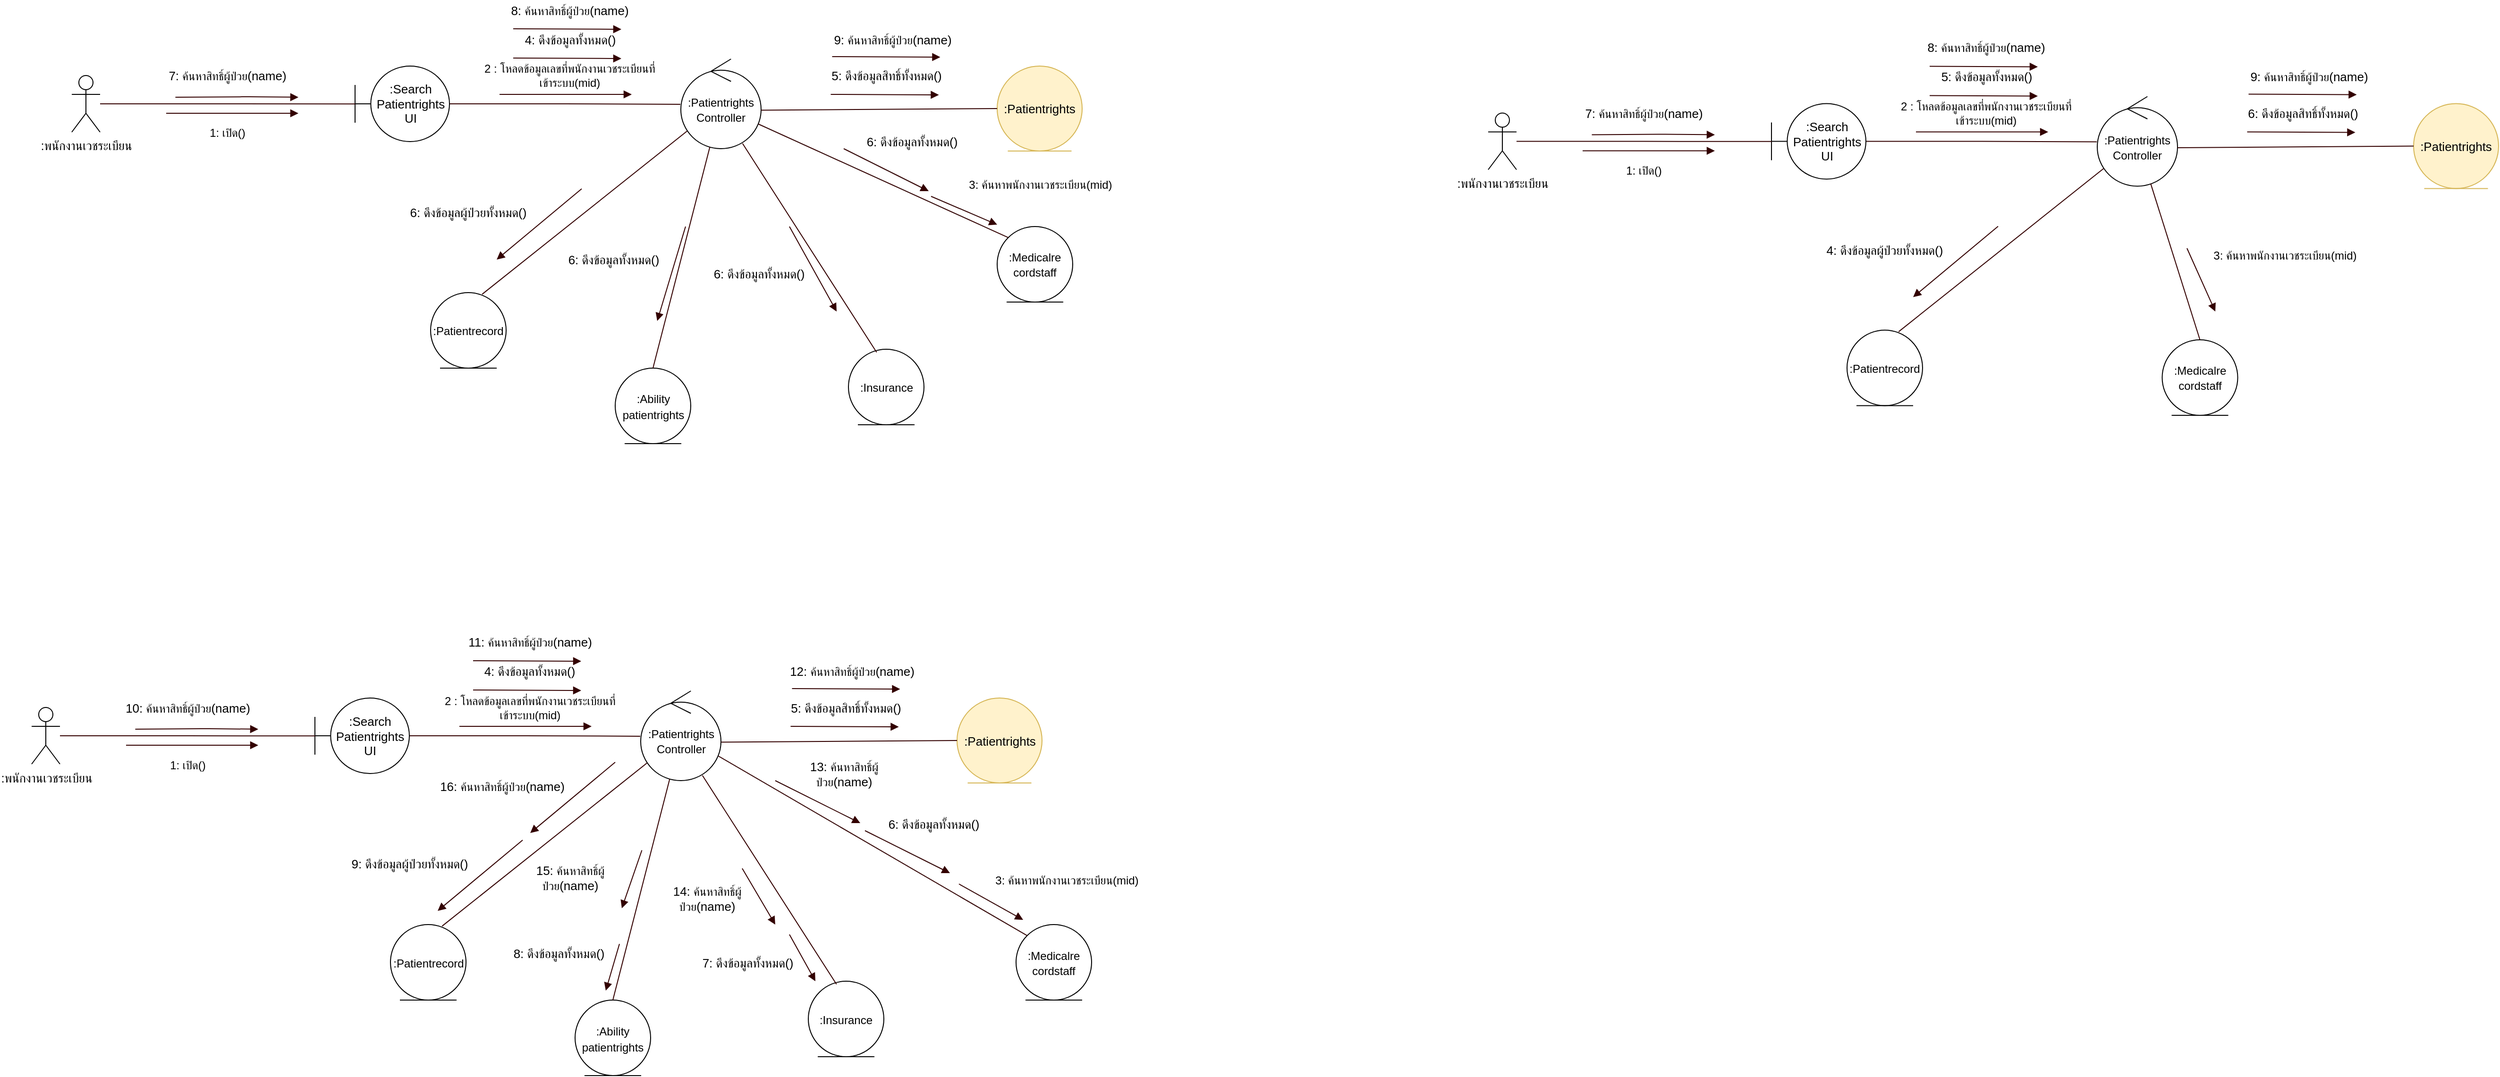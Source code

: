 <mxfile version="14.4.2" type="device" pages="6"><diagram id="uq04VEFEQE6Xi56XoTHK" name="Communication Diagram"><mxGraphModel dx="2331" dy="682" grid="1" gridSize="10" guides="1" tooltips="1" connect="1" arrows="1" fold="1" page="1" pageScale="1" pageWidth="827" pageHeight="1169" math="0" shadow="0"><root><mxCell id="0"/><mxCell id="1" parent="0"/><mxCell id="2" value="" style="edgeStyle=orthogonalEdgeStyle;rounded=0;orthogonalLoop=1;jettySize=auto;html=1;endArrow=none;endFill=0;strokeColor=#330000;entryX=-0.006;entryY=0.505;entryDx=0;entryDy=0;entryPerimeter=0;" parent="1" source="3" target="4" edge="1"><mxGeometry relative="1" as="geometry"><mxPoint x="250" y="510" as="targetPoint"/></mxGeometry></mxCell><mxCell id="3" value=":Search&lt;br&gt;Patientrights&lt;br style=&quot;font-size: 13px&quot;&gt;UI" style="shape=umlBoundary;whiteSpace=wrap;html=1;fontSize=13;" parent="1" vertex="1"><mxGeometry x="80" y="470" width="100" height="80" as="geometry"/></mxCell><mxCell id="4" value="&lt;font&gt;&lt;font style=&quot;font-size: 12px&quot;&gt;:Patientrights&lt;br&gt;Controller&lt;/font&gt;&lt;br style=&quot;font-size: 13px&quot;&gt;&lt;/font&gt;" style="ellipse;shape=umlControl;whiteSpace=wrap;html=1;fontSize=13;" parent="1" vertex="1"><mxGeometry x="425" y="462.5" width="85" height="95" as="geometry"/></mxCell><mxCell id="5" value="" style="edgeStyle=orthogonalEdgeStyle;rounded=0;orthogonalLoop=1;jettySize=auto;html=1;endArrow=none;endFill=0;strokeColor=#330000;entryX=0.002;entryY=0.502;entryDx=0;entryDy=0;entryPerimeter=0;" parent="1" source="6" target="3" edge="1"><mxGeometry relative="1" as="geometry"><mxPoint x="-155" y="510" as="targetPoint"/></mxGeometry></mxCell><mxCell id="6" value="&lt;font style=&quot;font-size: 13px&quot;&gt;:พนักงานเวชระเบียน&lt;/font&gt;" style="shape=umlActor;verticalLabelPosition=bottom;verticalAlign=top;html=1;" parent="1" vertex="1"><mxGeometry x="-220" y="480" width="30" height="60" as="geometry"/></mxCell><mxCell id="8" value="&lt;font style=&quot;font-size: 12px&quot;&gt;:&lt;/font&gt;&lt;span style=&quot;font-size: 12px&quot;&gt;Ability&lt;br&gt;patientrights&lt;/span&gt;" style="ellipse;shape=umlEntity;whiteSpace=wrap;html=1;fontSize=14;" parent="1" vertex="1"><mxGeometry x="355.5" y="790" width="80" height="80" as="geometry"/></mxCell><mxCell id="9" value="&lt;font style=&quot;font-size: 12px&quot;&gt;:Insurance&lt;/font&gt;" style="ellipse;shape=umlEntity;whiteSpace=wrap;html=1;fontSize=13;" parent="1" vertex="1"><mxGeometry x="602.5" y="770" width="80" height="80" as="geometry"/></mxCell><mxCell id="10" value="&lt;font style=&quot;font-size: 12px&quot;&gt;:Medicalre&lt;br&gt;cordstaff&lt;/font&gt;" style="ellipse;shape=umlEntity;whiteSpace=wrap;html=1;fontSize=13;" parent="1" vertex="1"><mxGeometry x="760" y="640" width="80" height="80" as="geometry"/></mxCell><mxCell id="11" value="&lt;font style=&quot;font-size: 12px&quot;&gt;:Patientrecord&lt;/font&gt;" style="ellipse;shape=umlEntity;whiteSpace=wrap;html=1;fontSize=13;" parent="1" vertex="1"><mxGeometry x="160" y="710" width="80" height="80" as="geometry"/></mxCell><mxCell id="12" value=":Patientrights" style="ellipse;shape=umlEntity;whiteSpace=wrap;html=1;fillColor=#fff2cc;strokeColor=#d6b656;fontSize=13;" parent="1" vertex="1"><mxGeometry x="760" y="470" width="90" height="90" as="geometry"/></mxCell><mxCell id="14" value="" style="endArrow=none;html=1;strokeColor=#330000;entryX=0.078;entryY=0.804;entryDx=0;entryDy=0;entryPerimeter=0;exitX=0.683;exitY=0.021;exitDx=0;exitDy=0;exitPerimeter=0;" parent="1" source="11" target="4" edge="1"><mxGeometry width="50" height="50" relative="1" as="geometry"><mxPoint x="350" y="650" as="sourcePoint"/><mxPoint x="400" y="600" as="targetPoint"/></mxGeometry></mxCell><mxCell id="15" value="" style="endArrow=none;html=1;strokeColor=#330000;exitX=0.5;exitY=0;exitDx=0;exitDy=0;" parent="1" source="8" target="4" edge="1"><mxGeometry width="50" height="50" relative="1" as="geometry"><mxPoint x="350" y="710" as="sourcePoint"/><mxPoint x="400" y="660" as="targetPoint"/></mxGeometry></mxCell><mxCell id="16" value="" style="endArrow=none;html=1;strokeColor=#330000;exitX=0.373;exitY=0.041;exitDx=0;exitDy=0;entryX=0.769;entryY=0.942;entryDx=0;entryDy=0;entryPerimeter=0;exitPerimeter=0;" parent="1" source="9" target="4" edge="1"><mxGeometry width="50" height="50" relative="1" as="geometry"><mxPoint x="550" y="710" as="sourcePoint"/><mxPoint x="480" y="538" as="targetPoint"/></mxGeometry></mxCell><mxCell id="17" value="" style="endArrow=none;html=1;strokeColor=#330000;entryX=0.965;entryY=0.725;entryDx=0;entryDy=0;entryPerimeter=0;exitX=0;exitY=0;exitDx=0;exitDy=0;" parent="1" source="10" target="4" edge="1"><mxGeometry width="50" height="50" relative="1" as="geometry"><mxPoint x="550" y="650" as="sourcePoint"/><mxPoint x="600" y="600" as="targetPoint"/></mxGeometry></mxCell><mxCell id="18" value="" style="endArrow=none;html=1;strokeColor=#330000;entryX=0;entryY=0.5;entryDx=0;entryDy=0;exitX=0.998;exitY=0.571;exitDx=0;exitDy=0;exitPerimeter=0;" parent="1" source="4" target="12" edge="1"><mxGeometry width="50" height="50" relative="1" as="geometry"><mxPoint x="500" y="510" as="sourcePoint"/><mxPoint x="600" y="600" as="targetPoint"/></mxGeometry></mxCell><mxCell id="19" value="&lt;font style=&quot;font-size: 12px&quot;&gt;1: เปิด()&lt;/font&gt;" style="text;html=1;strokeColor=none;fillColor=none;align=center;verticalAlign=middle;whiteSpace=wrap;rounded=0;fontSize=13;" parent="1" vertex="1"><mxGeometry x="-80" y="530" width="50" height="20" as="geometry"/></mxCell><mxCell id="20" value="" style="endArrow=block;html=1;strokeColor=#330000;endFill=1;" parent="1" edge="1"><mxGeometry width="50" height="50" relative="1" as="geometry"><mxPoint x="-120" y="520" as="sourcePoint"/><mxPoint x="20" y="520" as="targetPoint"/></mxGeometry></mxCell><mxCell id="h2szp2nauUafBG718fgF-27" value="" style="endArrow=block;html=1;strokeColor=#330000;endFill=1;" parent="1" edge="1"><mxGeometry width="50" height="50" relative="1" as="geometry"><mxPoint x="320" y="600" as="sourcePoint"/><mxPoint x="230" y="675" as="targetPoint"/></mxGeometry></mxCell><mxCell id="h2szp2nauUafBG718fgF-29" value="" style="endArrow=block;html=1;strokeColor=#330000;endFill=1;" parent="1" edge="1"><mxGeometry width="50" height="50" relative="1" as="geometry"><mxPoint x="247.5" y="461.5" as="sourcePoint"/><mxPoint x="362" y="462" as="targetPoint"/></mxGeometry></mxCell><mxCell id="h2szp2nauUafBG718fgF-31" value="" style="endArrow=block;html=1;strokeColor=#330000;endFill=1;" parent="1" edge="1"><mxGeometry width="50" height="50" relative="1" as="geometry"><mxPoint x="430" y="640" as="sourcePoint"/><mxPoint x="400" y="740" as="targetPoint"/></mxGeometry></mxCell><mxCell id="h2szp2nauUafBG718fgF-36" value="" style="endArrow=block;html=1;strokeColor=#330000;endFill=1;" parent="1" edge="1"><mxGeometry width="50" height="50" relative="1" as="geometry"><mxPoint x="540" y="640" as="sourcePoint"/><mxPoint x="590" y="730" as="targetPoint"/></mxGeometry></mxCell><mxCell id="h2szp2nauUafBG718fgF-37" value="6: ดึงข้อมูลทั้งหมด()" style="text;html=1;strokeColor=none;fillColor=none;align=center;verticalAlign=middle;whiteSpace=wrap;rounded=0;fontSize=13;" parent="1" vertex="1"><mxGeometry x="610" y="540" width="120" height="20" as="geometry"/></mxCell><mxCell id="h2szp2nauUafBG718fgF-38" value="" style="endArrow=block;html=1;strokeColor=#330000;endFill=1;" parent="1" edge="1"><mxGeometry width="50" height="50" relative="1" as="geometry"><mxPoint x="597.5" y="557.5" as="sourcePoint"/><mxPoint x="687.5" y="602.5" as="targetPoint"/></mxGeometry></mxCell><mxCell id="z9MVR2eJeC6F_kS9CsIq-20" value="4: ดึงข้อมูลทั้งหมด()" style="text;html=1;strokeColor=none;fillColor=none;align=center;verticalAlign=middle;whiteSpace=wrap;rounded=0;fontSize=13;" parent="1" vertex="1"><mxGeometry x="247.5" y="431.5" width="120" height="20" as="geometry"/></mxCell><mxCell id="z9MVR2eJeC6F_kS9CsIq-21" value="6: ดึงข้อมูลผู้ป่วยทั้งหมด()" style="text;html=1;strokeColor=none;fillColor=none;align=center;verticalAlign=middle;whiteSpace=wrap;rounded=0;fontSize=13;" parent="1" vertex="1"><mxGeometry x="120" y="615" width="160" height="20" as="geometry"/></mxCell><mxCell id="z9MVR2eJeC6F_kS9CsIq-22" value="6: ดึงข้อมูลทั้งหมด()" style="text;html=1;strokeColor=none;fillColor=none;align=center;verticalAlign=middle;whiteSpace=wrap;rounded=0;fontSize=13;" parent="1" vertex="1"><mxGeometry x="447.5" y="680" width="120" height="20" as="geometry"/></mxCell><mxCell id="z9MVR2eJeC6F_kS9CsIq-23" value="6: ดึงข้อมูลทั้งหมด()" style="text;html=1;strokeColor=none;fillColor=none;align=center;verticalAlign=middle;whiteSpace=wrap;rounded=0;fontSize=13;" parent="1" vertex="1"><mxGeometry x="294" y="665" width="120" height="20" as="geometry"/></mxCell><mxCell id="z9MVR2eJeC6F_kS9CsIq-24" value="7:&amp;nbsp;&lt;span style=&quot;font-size: 12px&quot;&gt;ค้นหา&lt;/span&gt;&lt;span style=&quot;font-size: 12px&quot;&gt;สิทธิ์ผู้ป่วย&lt;/span&gt;(name)" style="text;html=1;strokeColor=none;fillColor=none;align=center;verticalAlign=middle;whiteSpace=wrap;rounded=0;fontSize=13;" parent="1" vertex="1"><mxGeometry x="-141" y="470" width="172" height="20" as="geometry"/></mxCell><mxCell id="z9MVR2eJeC6F_kS9CsIq-25" value="" style="endArrow=block;html=1;strokeColor=#330000;endFill=1;" parent="1" edge="1"><mxGeometry width="50" height="50" relative="1" as="geometry"><mxPoint x="-110.25" y="503" as="sourcePoint"/><mxPoint x="20" y="503" as="targetPoint"/><Array as="points"><mxPoint x="-29.75" y="502.5"/></Array></mxGeometry></mxCell><mxCell id="zBfoiULTujSo1-oZpwFO-20" value="" style="endArrow=block;html=1;strokeColor=#330000;endFill=1;" parent="1" edge="1"><mxGeometry width="50" height="50" relative="1" as="geometry"><mxPoint x="233" y="500" as="sourcePoint"/><mxPoint x="373" y="500" as="targetPoint"/></mxGeometry></mxCell><mxCell id="zBfoiULTujSo1-oZpwFO-21" value="&lt;font style=&quot;font-size: 12px&quot;&gt;2 : โหลดข้อมูลเลขที่พนักงานเวชระเบียนที่เข้าระบบ(mid)&lt;/font&gt;" style="text;html=1;strokeColor=none;fillColor=none;align=center;verticalAlign=middle;whiteSpace=wrap;rounded=0;" parent="1" vertex="1"><mxGeometry x="210" y="470" width="195" height="20" as="geometry"/></mxCell><mxCell id="zBfoiULTujSo1-oZpwFO-22" value="&lt;font style=&quot;font-size: 12px&quot;&gt;3: ค้นหาพนักงานเวชระเบียน(mid)&lt;/font&gt;" style="text;html=1;strokeColor=none;fillColor=none;align=center;verticalAlign=middle;whiteSpace=wrap;rounded=0;fontSize=13;" parent="1" vertex="1"><mxGeometry x="692" y="585" width="228" height="20" as="geometry"/></mxCell><mxCell id="zBfoiULTujSo1-oZpwFO-23" value="" style="endArrow=block;html=1;strokeColor=#330000;endFill=1;" parent="1" edge="1"><mxGeometry width="50" height="50" relative="1" as="geometry"><mxPoint x="690" y="608" as="sourcePoint"/><mxPoint x="760" y="638" as="targetPoint"/></mxGeometry></mxCell><mxCell id="9xPJgWfNeSfDZ_Khho-b-20" value="" style="endArrow=block;html=1;strokeColor=#330000;endFill=1;" parent="1" edge="1"><mxGeometry width="50" height="50" relative="1" as="geometry"><mxPoint x="583.75" y="500" as="sourcePoint"/><mxPoint x="698.25" y="500.5" as="targetPoint"/></mxGeometry></mxCell><mxCell id="9xPJgWfNeSfDZ_Khho-b-21" value="5: ดึงข้อมูลสิทธิ์ทั้งหมด()" style="text;html=1;strokeColor=none;fillColor=none;align=center;verticalAlign=middle;whiteSpace=wrap;rounded=0;fontSize=13;" parent="1" vertex="1"><mxGeometry x="573.75" y="470" width="137.5" height="20" as="geometry"/></mxCell><mxCell id="1nXE--oQEknWn3eENVXs-20" value="" style="endArrow=block;html=1;strokeColor=#330000;endFill=1;" edge="1" parent="1"><mxGeometry width="50" height="50" relative="1" as="geometry"><mxPoint x="247.5" y="430.5" as="sourcePoint"/><mxPoint x="362" y="431" as="targetPoint"/></mxGeometry></mxCell><mxCell id="1nXE--oQEknWn3eENVXs-21" value="8:&amp;nbsp;&lt;span style=&quot;font-size: 12px&quot;&gt;ค้นหา&lt;/span&gt;&lt;span style=&quot;font-size: 12px&quot;&gt;สิทธิ์ผู้ป่วย&lt;/span&gt;(name)" style="text;html=1;strokeColor=none;fillColor=none;align=center;verticalAlign=middle;whiteSpace=wrap;rounded=0;fontSize=13;" vertex="1" parent="1"><mxGeometry x="226.25" y="400.5" width="162.5" height="20" as="geometry"/></mxCell><mxCell id="1nXE--oQEknWn3eENVXs-22" value="9:&amp;nbsp;&lt;span style=&quot;font-size: 12px&quot;&gt;ค้นหา&lt;/span&gt;&lt;span style=&quot;font-size: 12px&quot;&gt;สิทธิ์ผู้ป่วย&lt;/span&gt;(name)" style="text;html=1;strokeColor=none;fillColor=none;align=center;verticalAlign=middle;whiteSpace=wrap;rounded=0;fontSize=13;" vertex="1" parent="1"><mxGeometry x="567.5" y="431.5" width="162.5" height="20" as="geometry"/></mxCell><mxCell id="1nXE--oQEknWn3eENVXs-23" value="" style="endArrow=block;html=1;strokeColor=#330000;endFill=1;" edge="1" parent="1"><mxGeometry width="50" height="50" relative="1" as="geometry"><mxPoint x="585.25" y="460" as="sourcePoint"/><mxPoint x="699.75" y="460.5" as="targetPoint"/></mxGeometry></mxCell><mxCell id="1nXE--oQEknWn3eENVXs-24" value="" style="edgeStyle=orthogonalEdgeStyle;rounded=0;orthogonalLoop=1;jettySize=auto;html=1;endArrow=none;endFill=0;strokeColor=#330000;entryX=-0.006;entryY=0.505;entryDx=0;entryDy=0;entryPerimeter=0;" edge="1" source="1nXE--oQEknWn3eENVXs-25" target="1nXE--oQEknWn3eENVXs-26" parent="1"><mxGeometry relative="1" as="geometry"><mxPoint x="207.5" y="1179.5" as="targetPoint"/></mxGeometry></mxCell><mxCell id="1nXE--oQEknWn3eENVXs-25" value=":Search&lt;br&gt;Patientrights&lt;br style=&quot;font-size: 13px&quot;&gt;UI" style="shape=umlBoundary;whiteSpace=wrap;html=1;fontSize=13;" vertex="1" parent="1"><mxGeometry x="37.5" y="1139.5" width="100" height="80" as="geometry"/></mxCell><mxCell id="1nXE--oQEknWn3eENVXs-26" value="&lt;font&gt;&lt;font style=&quot;font-size: 12px&quot;&gt;:Patientrights&lt;br&gt;Controller&lt;/font&gt;&lt;br style=&quot;font-size: 13px&quot;&gt;&lt;/font&gt;" style="ellipse;shape=umlControl;whiteSpace=wrap;html=1;fontSize=13;" vertex="1" parent="1"><mxGeometry x="382.5" y="1132" width="85" height="95" as="geometry"/></mxCell><mxCell id="1nXE--oQEknWn3eENVXs-27" value="" style="edgeStyle=orthogonalEdgeStyle;rounded=0;orthogonalLoop=1;jettySize=auto;html=1;endArrow=none;endFill=0;strokeColor=#330000;entryX=0.002;entryY=0.502;entryDx=0;entryDy=0;entryPerimeter=0;" edge="1" source="1nXE--oQEknWn3eENVXs-28" target="1nXE--oQEknWn3eENVXs-25" parent="1"><mxGeometry relative="1" as="geometry"><mxPoint x="-197.5" y="1179.5" as="targetPoint"/></mxGeometry></mxCell><mxCell id="1nXE--oQEknWn3eENVXs-28" value="&lt;font style=&quot;font-size: 13px&quot;&gt;:พนักงานเวชระเบียน&lt;/font&gt;" style="shape=umlActor;verticalLabelPosition=bottom;verticalAlign=top;html=1;" vertex="1" parent="1"><mxGeometry x="-262.5" y="1149.5" width="30" height="60" as="geometry"/></mxCell><mxCell id="1nXE--oQEknWn3eENVXs-29" value="&lt;font style=&quot;font-size: 12px&quot;&gt;:&lt;/font&gt;&lt;span style=&quot;font-size: 12px&quot;&gt;Ability&lt;br&gt;patientrights&lt;/span&gt;" style="ellipse;shape=umlEntity;whiteSpace=wrap;html=1;fontSize=14;" vertex="1" parent="1"><mxGeometry x="313" y="1459.5" width="80" height="80" as="geometry"/></mxCell><mxCell id="1nXE--oQEknWn3eENVXs-30" value="&lt;font style=&quot;font-size: 12px&quot;&gt;:Insurance&lt;/font&gt;" style="ellipse;shape=umlEntity;whiteSpace=wrap;html=1;fontSize=13;" vertex="1" parent="1"><mxGeometry x="560" y="1439.5" width="80" height="80" as="geometry"/></mxCell><mxCell id="1nXE--oQEknWn3eENVXs-31" value="&lt;font style=&quot;font-size: 12px&quot;&gt;:Medicalre&lt;br&gt;cordstaff&lt;/font&gt;" style="ellipse;shape=umlEntity;whiteSpace=wrap;html=1;fontSize=13;" vertex="1" parent="1"><mxGeometry x="780" y="1379.5" width="80" height="80" as="geometry"/></mxCell><mxCell id="1nXE--oQEknWn3eENVXs-32" value="&lt;font style=&quot;font-size: 12px&quot;&gt;:Patientrecord&lt;/font&gt;" style="ellipse;shape=umlEntity;whiteSpace=wrap;html=1;fontSize=13;" vertex="1" parent="1"><mxGeometry x="117.5" y="1379.5" width="80" height="80" as="geometry"/></mxCell><mxCell id="1nXE--oQEknWn3eENVXs-33" value=":Patientrights" style="ellipse;shape=umlEntity;whiteSpace=wrap;html=1;fillColor=#fff2cc;strokeColor=#d6b656;fontSize=13;" vertex="1" parent="1"><mxGeometry x="717.5" y="1139.5" width="90" height="90" as="geometry"/></mxCell><mxCell id="1nXE--oQEknWn3eENVXs-34" value="" style="endArrow=none;html=1;strokeColor=#330000;entryX=0.078;entryY=0.804;entryDx=0;entryDy=0;entryPerimeter=0;exitX=0.683;exitY=0.021;exitDx=0;exitDy=0;exitPerimeter=0;" edge="1" source="1nXE--oQEknWn3eENVXs-32" target="1nXE--oQEknWn3eENVXs-26" parent="1"><mxGeometry width="50" height="50" relative="1" as="geometry"><mxPoint x="307.5" y="1319.5" as="sourcePoint"/><mxPoint x="357.5" y="1269.5" as="targetPoint"/></mxGeometry></mxCell><mxCell id="1nXE--oQEknWn3eENVXs-35" value="" style="endArrow=none;html=1;strokeColor=#330000;exitX=0.5;exitY=0;exitDx=0;exitDy=0;" edge="1" source="1nXE--oQEknWn3eENVXs-29" target="1nXE--oQEknWn3eENVXs-26" parent="1"><mxGeometry width="50" height="50" relative="1" as="geometry"><mxPoint x="307.5" y="1379.5" as="sourcePoint"/><mxPoint x="357.5" y="1329.5" as="targetPoint"/></mxGeometry></mxCell><mxCell id="1nXE--oQEknWn3eENVXs-36" value="" style="endArrow=none;html=1;strokeColor=#330000;exitX=0.373;exitY=0.041;exitDx=0;exitDy=0;entryX=0.769;entryY=0.942;entryDx=0;entryDy=0;entryPerimeter=0;exitPerimeter=0;" edge="1" source="1nXE--oQEknWn3eENVXs-30" target="1nXE--oQEknWn3eENVXs-26" parent="1"><mxGeometry width="50" height="50" relative="1" as="geometry"><mxPoint x="507.5" y="1379.5" as="sourcePoint"/><mxPoint x="437.5" y="1207.5" as="targetPoint"/></mxGeometry></mxCell><mxCell id="1nXE--oQEknWn3eENVXs-37" value="" style="endArrow=none;html=1;strokeColor=#330000;entryX=0.965;entryY=0.725;entryDx=0;entryDy=0;entryPerimeter=0;exitX=0;exitY=0;exitDx=0;exitDy=0;" edge="1" source="1nXE--oQEknWn3eENVXs-31" target="1nXE--oQEknWn3eENVXs-26" parent="1"><mxGeometry width="50" height="50" relative="1" as="geometry"><mxPoint x="507.5" y="1319.5" as="sourcePoint"/><mxPoint x="557.5" y="1269.5" as="targetPoint"/></mxGeometry></mxCell><mxCell id="1nXE--oQEknWn3eENVXs-38" value="" style="endArrow=none;html=1;strokeColor=#330000;entryX=0;entryY=0.5;entryDx=0;entryDy=0;exitX=0.998;exitY=0.571;exitDx=0;exitDy=0;exitPerimeter=0;" edge="1" source="1nXE--oQEknWn3eENVXs-26" target="1nXE--oQEknWn3eENVXs-33" parent="1"><mxGeometry width="50" height="50" relative="1" as="geometry"><mxPoint x="457.5" y="1179.5" as="sourcePoint"/><mxPoint x="557.5" y="1269.5" as="targetPoint"/></mxGeometry></mxCell><mxCell id="1nXE--oQEknWn3eENVXs-39" value="&lt;font style=&quot;font-size: 12px&quot;&gt;1: เปิด()&lt;/font&gt;" style="text;html=1;strokeColor=none;fillColor=none;align=center;verticalAlign=middle;whiteSpace=wrap;rounded=0;fontSize=13;" vertex="1" parent="1"><mxGeometry x="-122.5" y="1199.5" width="50" height="20" as="geometry"/></mxCell><mxCell id="1nXE--oQEknWn3eENVXs-40" value="" style="endArrow=block;html=1;strokeColor=#330000;endFill=1;" edge="1" parent="1"><mxGeometry width="50" height="50" relative="1" as="geometry"><mxPoint x="-162.5" y="1189.5" as="sourcePoint"/><mxPoint x="-22.5" y="1189.5" as="targetPoint"/></mxGeometry></mxCell><mxCell id="1nXE--oQEknWn3eENVXs-41" value="" style="endArrow=block;html=1;strokeColor=#330000;endFill=1;" edge="1" parent="1"><mxGeometry width="50" height="50" relative="1" as="geometry"><mxPoint x="257.5" y="1290" as="sourcePoint"/><mxPoint x="167.5" y="1365" as="targetPoint"/></mxGeometry></mxCell><mxCell id="1nXE--oQEknWn3eENVXs-42" value="" style="endArrow=block;html=1;strokeColor=#330000;endFill=1;" edge="1" parent="1"><mxGeometry width="50" height="50" relative="1" as="geometry"><mxPoint x="205" y="1131" as="sourcePoint"/><mxPoint x="319.5" y="1131.5" as="targetPoint"/></mxGeometry></mxCell><mxCell id="1nXE--oQEknWn3eENVXs-43" value="" style="endArrow=block;html=1;strokeColor=#330000;endFill=1;" edge="1" parent="1"><mxGeometry width="50" height="50" relative="1" as="geometry"><mxPoint x="360" y="1400" as="sourcePoint"/><mxPoint x="345.5" y="1449.5" as="targetPoint"/></mxGeometry></mxCell><mxCell id="1nXE--oQEknWn3eENVXs-44" value="" style="endArrow=block;html=1;strokeColor=#330000;endFill=1;" edge="1" parent="1"><mxGeometry width="50" height="50" relative="1" as="geometry"><mxPoint x="540" y="1390" as="sourcePoint"/><mxPoint x="567.5" y="1439.5" as="targetPoint"/></mxGeometry></mxCell><mxCell id="1nXE--oQEknWn3eENVXs-45" value="6: ดึงข้อมูลทั้งหมด()" style="text;html=1;strokeColor=none;fillColor=none;align=center;verticalAlign=middle;whiteSpace=wrap;rounded=0;fontSize=13;" vertex="1" parent="1"><mxGeometry x="632.5" y="1262.5" width="120" height="20" as="geometry"/></mxCell><mxCell id="1nXE--oQEknWn3eENVXs-46" value="" style="endArrow=block;html=1;strokeColor=#330000;endFill=1;" edge="1" parent="1"><mxGeometry width="50" height="50" relative="1" as="geometry"><mxPoint x="620" y="1280" as="sourcePoint"/><mxPoint x="710" y="1325" as="targetPoint"/></mxGeometry></mxCell><mxCell id="1nXE--oQEknWn3eENVXs-47" value="4: ดึงข้อมูลทั้งหมด()" style="text;html=1;strokeColor=none;fillColor=none;align=center;verticalAlign=middle;whiteSpace=wrap;rounded=0;fontSize=13;" vertex="1" parent="1"><mxGeometry x="205" y="1101" width="120" height="20" as="geometry"/></mxCell><mxCell id="1nXE--oQEknWn3eENVXs-48" value="9: ดึงข้อมูลผู้ป่วยทั้งหมด()" style="text;html=1;strokeColor=none;fillColor=none;align=center;verticalAlign=middle;whiteSpace=wrap;rounded=0;fontSize=13;" vertex="1" parent="1"><mxGeometry x="57.5" y="1305" width="160" height="20" as="geometry"/></mxCell><mxCell id="1nXE--oQEknWn3eENVXs-49" value="7: ดึงข้อมูลทั้งหมด()" style="text;html=1;strokeColor=none;fillColor=none;align=center;verticalAlign=middle;whiteSpace=wrap;rounded=0;fontSize=13;" vertex="1" parent="1"><mxGeometry x="435.5" y="1409.5" width="120" height="20" as="geometry"/></mxCell><mxCell id="1nXE--oQEknWn3eENVXs-50" value="8: ดึงข้อมูลทั้งหมด()" style="text;html=1;strokeColor=none;fillColor=none;align=center;verticalAlign=middle;whiteSpace=wrap;rounded=0;fontSize=13;" vertex="1" parent="1"><mxGeometry x="235.5" y="1400" width="120" height="20" as="geometry"/></mxCell><mxCell id="1nXE--oQEknWn3eENVXs-51" value="10:&amp;nbsp;&lt;span style=&quot;font-size: 12px&quot;&gt;ค้นหา&lt;/span&gt;&lt;span style=&quot;font-size: 12px&quot;&gt;สิทธิ์ผู้ป่วย&lt;/span&gt;(name)" style="text;html=1;strokeColor=none;fillColor=none;align=center;verticalAlign=middle;whiteSpace=wrap;rounded=0;fontSize=13;" vertex="1" parent="1"><mxGeometry x="-183.5" y="1139.5" width="172" height="20" as="geometry"/></mxCell><mxCell id="1nXE--oQEknWn3eENVXs-52" value="" style="endArrow=block;html=1;strokeColor=#330000;endFill=1;" edge="1" parent="1"><mxGeometry width="50" height="50" relative="1" as="geometry"><mxPoint x="-152.75" y="1172.5" as="sourcePoint"/><mxPoint x="-22.5" y="1172.5" as="targetPoint"/><Array as="points"><mxPoint x="-72.25" y="1172"/></Array></mxGeometry></mxCell><mxCell id="1nXE--oQEknWn3eENVXs-53" value="" style="endArrow=block;html=1;strokeColor=#330000;endFill=1;" edge="1" parent="1"><mxGeometry width="50" height="50" relative="1" as="geometry"><mxPoint x="190.5" y="1169.5" as="sourcePoint"/><mxPoint x="330.5" y="1169.5" as="targetPoint"/></mxGeometry></mxCell><mxCell id="1nXE--oQEknWn3eENVXs-54" value="&lt;font style=&quot;font-size: 12px&quot;&gt;2 : โหลดข้อมูลเลขที่พนักงานเวชระเบียนที่เข้าระบบ(mid)&lt;/font&gt;" style="text;html=1;strokeColor=none;fillColor=none;align=center;verticalAlign=middle;whiteSpace=wrap;rounded=0;" vertex="1" parent="1"><mxGeometry x="167.5" y="1139.5" width="195" height="20" as="geometry"/></mxCell><mxCell id="1nXE--oQEknWn3eENVXs-55" value="&lt;font style=&quot;font-size: 12px&quot;&gt;3: ค้นหาพนักงานเวชระเบียน(mid)&lt;/font&gt;" style="text;html=1;strokeColor=none;fillColor=none;align=center;verticalAlign=middle;whiteSpace=wrap;rounded=0;fontSize=13;" vertex="1" parent="1"><mxGeometry x="719.5" y="1321.5" width="228" height="20" as="geometry"/></mxCell><mxCell id="1nXE--oQEknWn3eENVXs-56" value="" style="endArrow=block;html=1;strokeColor=#330000;endFill=1;exitX=0;exitY=0.75;exitDx=0;exitDy=0;" edge="1" parent="1" source="1nXE--oQEknWn3eENVXs-55"><mxGeometry width="50" height="50" relative="1" as="geometry"><mxPoint x="717.5" y="1344.5" as="sourcePoint"/><mxPoint x="787.5" y="1374.5" as="targetPoint"/></mxGeometry></mxCell><mxCell id="1nXE--oQEknWn3eENVXs-57" value="" style="endArrow=block;html=1;strokeColor=#330000;endFill=1;" edge="1" parent="1"><mxGeometry width="50" height="50" relative="1" as="geometry"><mxPoint x="541.25" y="1169.5" as="sourcePoint"/><mxPoint x="655.75" y="1170" as="targetPoint"/></mxGeometry></mxCell><mxCell id="1nXE--oQEknWn3eENVXs-58" value="5: ดึงข้อมูลสิทธิ์ทั้งหมด()" style="text;html=1;strokeColor=none;fillColor=none;align=center;verticalAlign=middle;whiteSpace=wrap;rounded=0;fontSize=13;" vertex="1" parent="1"><mxGeometry x="531.25" y="1139.5" width="137.5" height="20" as="geometry"/></mxCell><mxCell id="1nXE--oQEknWn3eENVXs-59" value="" style="endArrow=block;html=1;strokeColor=#330000;endFill=1;" edge="1" parent="1"><mxGeometry width="50" height="50" relative="1" as="geometry"><mxPoint x="205" y="1100" as="sourcePoint"/><mxPoint x="319.5" y="1100.5" as="targetPoint"/></mxGeometry></mxCell><mxCell id="1nXE--oQEknWn3eENVXs-60" value="11:&amp;nbsp;&lt;span style=&quot;font-size: 12px&quot;&gt;ค้นหา&lt;/span&gt;&lt;span style=&quot;font-size: 12px&quot;&gt;สิทธิ์ผู้ป่วย&lt;/span&gt;(name)" style="text;html=1;strokeColor=none;fillColor=none;align=center;verticalAlign=middle;whiteSpace=wrap;rounded=0;fontSize=13;" vertex="1" parent="1"><mxGeometry x="183.75" y="1070" width="162.5" height="20" as="geometry"/></mxCell><mxCell id="1nXE--oQEknWn3eENVXs-61" value="12:&amp;nbsp;&lt;span style=&quot;font-size: 12px&quot;&gt;ค้นหา&lt;/span&gt;&lt;span style=&quot;font-size: 12px&quot;&gt;สิทธิ์ผู้ป่วย&lt;/span&gt;(name)" style="text;html=1;strokeColor=none;fillColor=none;align=center;verticalAlign=middle;whiteSpace=wrap;rounded=0;fontSize=13;" vertex="1" parent="1"><mxGeometry x="525" y="1101" width="162.5" height="20" as="geometry"/></mxCell><mxCell id="1nXE--oQEknWn3eENVXs-62" value="" style="endArrow=block;html=1;strokeColor=#330000;endFill=1;" edge="1" parent="1"><mxGeometry width="50" height="50" relative="1" as="geometry"><mxPoint x="542.75" y="1129.5" as="sourcePoint"/><mxPoint x="657.25" y="1130" as="targetPoint"/></mxGeometry></mxCell><mxCell id="1nXE--oQEknWn3eENVXs-63" value="" style="endArrow=block;html=1;strokeColor=#330000;endFill=1;" edge="1" parent="1"><mxGeometry width="50" height="50" relative="1" as="geometry"><mxPoint x="355.5" y="1207.5" as="sourcePoint"/><mxPoint x="265.5" y="1282.5" as="targetPoint"/></mxGeometry></mxCell><mxCell id="1nXE--oQEknWn3eENVXs-64" value="16:&amp;nbsp;&lt;span style=&quot;font-size: 12px&quot;&gt;ค้นหา&lt;/span&gt;&lt;span style=&quot;font-size: 12px&quot;&gt;สิทธิ์ผู้ป่วย&lt;/span&gt;(name)" style="text;html=1;strokeColor=none;fillColor=none;align=center;verticalAlign=middle;whiteSpace=wrap;rounded=0;fontSize=13;" vertex="1" parent="1"><mxGeometry x="155.5" y="1222.5" width="160" height="20" as="geometry"/></mxCell><mxCell id="1nXE--oQEknWn3eENVXs-65" value="" style="endArrow=block;html=1;strokeColor=#330000;endFill=1;" edge="1" parent="1"><mxGeometry width="50" height="50" relative="1" as="geometry"><mxPoint x="383.75" y="1300.75" as="sourcePoint"/><mxPoint x="362.5" y="1362.25" as="targetPoint"/></mxGeometry></mxCell><mxCell id="1nXE--oQEknWn3eENVXs-66" value="15:&amp;nbsp;&lt;span style=&quot;font-size: 12px&quot;&gt;ค้นหา&lt;/span&gt;&lt;span style=&quot;font-size: 12px&quot;&gt;สิทธิ์ผู้ป่วย&lt;/span&gt;(name)" style="text;html=1;strokeColor=none;fillColor=none;align=center;verticalAlign=middle;whiteSpace=wrap;rounded=0;fontSize=13;" vertex="1" parent="1"><mxGeometry x="247.5" y="1320" width="120" height="20" as="geometry"/></mxCell><mxCell id="1nXE--oQEknWn3eENVXs-67" value="" style="endArrow=block;html=1;strokeColor=#330000;endFill=1;" edge="1" parent="1"><mxGeometry width="50" height="50" relative="1" as="geometry"><mxPoint x="490" y="1320" as="sourcePoint"/><mxPoint x="525" y="1379.5" as="targetPoint"/></mxGeometry></mxCell><mxCell id="1nXE--oQEknWn3eENVXs-68" value="14:&amp;nbsp;&lt;span style=&quot;font-size: 12px&quot;&gt;ค้นหา&lt;/span&gt;&lt;span style=&quot;font-size: 12px&quot;&gt;สิทธิ์ผู้ป่วย&lt;/span&gt;(name)" style="text;html=1;strokeColor=none;fillColor=none;align=center;verticalAlign=middle;whiteSpace=wrap;rounded=0;fontSize=13;" vertex="1" parent="1"><mxGeometry x="393" y="1341.5" width="120" height="20" as="geometry"/></mxCell><mxCell id="1nXE--oQEknWn3eENVXs-69" value="13:&amp;nbsp;&lt;span style=&quot;font-size: 12px&quot;&gt;ค้นหา&lt;/span&gt;&lt;span style=&quot;font-size: 12px&quot;&gt;สิทธิ์ผู้ป่วย&lt;/span&gt;(name)" style="text;html=1;strokeColor=none;fillColor=none;align=center;verticalAlign=middle;whiteSpace=wrap;rounded=0;fontSize=13;" vertex="1" parent="1"><mxGeometry x="537.5" y="1209.5" width="120" height="20" as="geometry"/></mxCell><mxCell id="1nXE--oQEknWn3eENVXs-70" value="" style="endArrow=block;html=1;strokeColor=#330000;endFill=1;" edge="1" parent="1"><mxGeometry width="50" height="50" relative="1" as="geometry"><mxPoint x="525" y="1227" as="sourcePoint"/><mxPoint x="615" y="1272" as="targetPoint"/></mxGeometry></mxCell><mxCell id="1nXE--oQEknWn3eENVXs-71" value="" style="edgeStyle=orthogonalEdgeStyle;rounded=0;orthogonalLoop=1;jettySize=auto;html=1;endArrow=none;endFill=0;strokeColor=#330000;entryX=-0.006;entryY=0.505;entryDx=0;entryDy=0;entryPerimeter=0;" edge="1" source="1nXE--oQEknWn3eENVXs-72" target="1nXE--oQEknWn3eENVXs-73" parent="1"><mxGeometry relative="1" as="geometry"><mxPoint x="1750" y="549.75" as="targetPoint"/></mxGeometry></mxCell><mxCell id="1nXE--oQEknWn3eENVXs-72" value=":Search&lt;br&gt;Patientrights&lt;br style=&quot;font-size: 13px&quot;&gt;UI" style="shape=umlBoundary;whiteSpace=wrap;html=1;fontSize=13;" vertex="1" parent="1"><mxGeometry x="1580" y="509.75" width="100" height="80" as="geometry"/></mxCell><mxCell id="1nXE--oQEknWn3eENVXs-73" value="&lt;font&gt;&lt;font style=&quot;font-size: 12px&quot;&gt;:Patientrights&lt;br&gt;Controller&lt;/font&gt;&lt;br style=&quot;font-size: 13px&quot;&gt;&lt;/font&gt;" style="ellipse;shape=umlControl;whiteSpace=wrap;html=1;fontSize=13;" vertex="1" parent="1"><mxGeometry x="1925" y="502.25" width="85" height="95" as="geometry"/></mxCell><mxCell id="1nXE--oQEknWn3eENVXs-74" value="" style="edgeStyle=orthogonalEdgeStyle;rounded=0;orthogonalLoop=1;jettySize=auto;html=1;endArrow=none;endFill=0;strokeColor=#330000;entryX=0.002;entryY=0.502;entryDx=0;entryDy=0;entryPerimeter=0;" edge="1" source="1nXE--oQEknWn3eENVXs-75" target="1nXE--oQEknWn3eENVXs-72" parent="1"><mxGeometry relative="1" as="geometry"><mxPoint x="1345" y="549.75" as="targetPoint"/></mxGeometry></mxCell><mxCell id="1nXE--oQEknWn3eENVXs-75" value="&lt;font style=&quot;font-size: 13px&quot;&gt;:พนักงานเวชระเบียน&lt;/font&gt;" style="shape=umlActor;verticalLabelPosition=bottom;verticalAlign=top;html=1;" vertex="1" parent="1"><mxGeometry x="1280" y="519.75" width="30" height="60" as="geometry"/></mxCell><mxCell id="1nXE--oQEknWn3eENVXs-78" value="&lt;font style=&quot;font-size: 12px&quot;&gt;:Medicalre&lt;br&gt;cordstaff&lt;/font&gt;" style="ellipse;shape=umlEntity;whiteSpace=wrap;html=1;fontSize=13;" vertex="1" parent="1"><mxGeometry x="1993.75" y="760" width="80" height="80" as="geometry"/></mxCell><mxCell id="1nXE--oQEknWn3eENVXs-79" value="&lt;font style=&quot;font-size: 12px&quot;&gt;:Patientrecord&lt;/font&gt;" style="ellipse;shape=umlEntity;whiteSpace=wrap;html=1;fontSize=13;" vertex="1" parent="1"><mxGeometry x="1660" y="749.75" width="80" height="80" as="geometry"/></mxCell><mxCell id="1nXE--oQEknWn3eENVXs-80" value=":Patientrights" style="ellipse;shape=umlEntity;whiteSpace=wrap;html=1;fillColor=#fff2cc;strokeColor=#d6b656;fontSize=13;" vertex="1" parent="1"><mxGeometry x="2260" y="509.75" width="90" height="90" as="geometry"/></mxCell><mxCell id="1nXE--oQEknWn3eENVXs-81" value="" style="endArrow=none;html=1;strokeColor=#330000;entryX=0.078;entryY=0.804;entryDx=0;entryDy=0;entryPerimeter=0;exitX=0.683;exitY=0.021;exitDx=0;exitDy=0;exitPerimeter=0;" edge="1" source="1nXE--oQEknWn3eENVXs-79" target="1nXE--oQEknWn3eENVXs-73" parent="1"><mxGeometry width="50" height="50" relative="1" as="geometry"><mxPoint x="1850" y="689.75" as="sourcePoint"/><mxPoint x="1900" y="639.75" as="targetPoint"/></mxGeometry></mxCell><mxCell id="1nXE--oQEknWn3eENVXs-84" value="" style="endArrow=none;html=1;strokeColor=#330000;exitX=0.5;exitY=0;exitDx=0;exitDy=0;" edge="1" source="1nXE--oQEknWn3eENVXs-78" target="1nXE--oQEknWn3eENVXs-73" parent="1"><mxGeometry width="50" height="50" relative="1" as="geometry"><mxPoint x="2050" y="689.75" as="sourcePoint"/><mxPoint x="2100" y="639.75" as="targetPoint"/></mxGeometry></mxCell><mxCell id="1nXE--oQEknWn3eENVXs-85" value="" style="endArrow=none;html=1;strokeColor=#330000;entryX=0;entryY=0.5;entryDx=0;entryDy=0;exitX=0.998;exitY=0.571;exitDx=0;exitDy=0;exitPerimeter=0;" edge="1" source="1nXE--oQEknWn3eENVXs-73" target="1nXE--oQEknWn3eENVXs-80" parent="1"><mxGeometry width="50" height="50" relative="1" as="geometry"><mxPoint x="2000" y="549.75" as="sourcePoint"/><mxPoint x="2100" y="639.75" as="targetPoint"/></mxGeometry></mxCell><mxCell id="1nXE--oQEknWn3eENVXs-86" value="&lt;font style=&quot;font-size: 12px&quot;&gt;1: เปิด()&lt;/font&gt;" style="text;html=1;strokeColor=none;fillColor=none;align=center;verticalAlign=middle;whiteSpace=wrap;rounded=0;fontSize=13;" vertex="1" parent="1"><mxGeometry x="1420" y="569.75" width="50" height="20" as="geometry"/></mxCell><mxCell id="1nXE--oQEknWn3eENVXs-87" value="" style="endArrow=block;html=1;strokeColor=#330000;endFill=1;" edge="1" parent="1"><mxGeometry width="50" height="50" relative="1" as="geometry"><mxPoint x="1380" y="559.75" as="sourcePoint"/><mxPoint x="1520" y="559.75" as="targetPoint"/></mxGeometry></mxCell><mxCell id="1nXE--oQEknWn3eENVXs-88" value="" style="endArrow=block;html=1;strokeColor=#330000;endFill=1;" edge="1" parent="1"><mxGeometry width="50" height="50" relative="1" as="geometry"><mxPoint x="1820" y="639.75" as="sourcePoint"/><mxPoint x="1730" y="714.75" as="targetPoint"/></mxGeometry></mxCell><mxCell id="1nXE--oQEknWn3eENVXs-89" value="" style="endArrow=block;html=1;strokeColor=#330000;endFill=1;" edge="1" parent="1"><mxGeometry width="50" height="50" relative="1" as="geometry"><mxPoint x="1747.5" y="501.25" as="sourcePoint"/><mxPoint x="1862" y="501.75" as="targetPoint"/></mxGeometry></mxCell><mxCell id="1nXE--oQEknWn3eENVXs-94" value="5: ดึงข้อมูลทั้งหมด()" style="text;html=1;strokeColor=none;fillColor=none;align=center;verticalAlign=middle;whiteSpace=wrap;rounded=0;fontSize=13;" vertex="1" parent="1"><mxGeometry x="1747.5" y="471.25" width="120" height="20" as="geometry"/></mxCell><mxCell id="1nXE--oQEknWn3eENVXs-95" value="4: ดึงข้อมูลผู้ป่วยทั้งหมด()" style="text;html=1;strokeColor=none;fillColor=none;align=center;verticalAlign=middle;whiteSpace=wrap;rounded=0;fontSize=13;" vertex="1" parent="1"><mxGeometry x="1620" y="654.75" width="160" height="20" as="geometry"/></mxCell><mxCell id="1nXE--oQEknWn3eENVXs-98" value="7:&amp;nbsp;&lt;span style=&quot;font-size: 12px&quot;&gt;ค้นหา&lt;/span&gt;&lt;span style=&quot;font-size: 12px&quot;&gt;สิทธิ์ผู้ป่วย&lt;/span&gt;(name)" style="text;html=1;strokeColor=none;fillColor=none;align=center;verticalAlign=middle;whiteSpace=wrap;rounded=0;fontSize=13;" vertex="1" parent="1"><mxGeometry x="1359" y="509.75" width="172" height="20" as="geometry"/></mxCell><mxCell id="1nXE--oQEknWn3eENVXs-99" value="" style="endArrow=block;html=1;strokeColor=#330000;endFill=1;" edge="1" parent="1"><mxGeometry width="50" height="50" relative="1" as="geometry"><mxPoint x="1389.75" y="542.75" as="sourcePoint"/><mxPoint x="1520" y="542.75" as="targetPoint"/><Array as="points"><mxPoint x="1470.25" y="542.25"/></Array></mxGeometry></mxCell><mxCell id="1nXE--oQEknWn3eENVXs-100" value="" style="endArrow=block;html=1;strokeColor=#330000;endFill=1;" edge="1" parent="1"><mxGeometry width="50" height="50" relative="1" as="geometry"><mxPoint x="1733" y="539.75" as="sourcePoint"/><mxPoint x="1873" y="539.75" as="targetPoint"/></mxGeometry></mxCell><mxCell id="1nXE--oQEknWn3eENVXs-101" value="&lt;font style=&quot;font-size: 12px&quot;&gt;2 : โหลดข้อมูลเลขที่พนักงานเวชระเบียนที่เข้าระบบ(mid)&lt;/font&gt;" style="text;html=1;strokeColor=none;fillColor=none;align=center;verticalAlign=middle;whiteSpace=wrap;rounded=0;" vertex="1" parent="1"><mxGeometry x="1710" y="509.75" width="195" height="20" as="geometry"/></mxCell><mxCell id="1nXE--oQEknWn3eENVXs-102" value="&lt;font style=&quot;font-size: 12px&quot;&gt;3: ค้นหาพนักงานเวชระเบียน(mid)&lt;/font&gt;" style="text;html=1;strokeColor=none;fillColor=none;align=center;verticalAlign=middle;whiteSpace=wrap;rounded=0;fontSize=13;" vertex="1" parent="1"><mxGeometry x="2010" y="660" width="228" height="20" as="geometry"/></mxCell><mxCell id="1nXE--oQEknWn3eENVXs-103" value="" style="endArrow=block;html=1;strokeColor=#330000;endFill=1;" edge="1" parent="1"><mxGeometry width="50" height="50" relative="1" as="geometry"><mxPoint x="2020" y="663" as="sourcePoint"/><mxPoint x="2050" y="730" as="targetPoint"/></mxGeometry></mxCell><mxCell id="1nXE--oQEknWn3eENVXs-104" value="" style="endArrow=block;html=1;strokeColor=#330000;endFill=1;" edge="1" parent="1"><mxGeometry width="50" height="50" relative="1" as="geometry"><mxPoint x="2083.75" y="539.75" as="sourcePoint"/><mxPoint x="2198.25" y="540.25" as="targetPoint"/></mxGeometry></mxCell><mxCell id="1nXE--oQEknWn3eENVXs-105" value="6: ดึงข้อมูลสิทธิ์ทั้งหมด()" style="text;html=1;strokeColor=none;fillColor=none;align=center;verticalAlign=middle;whiteSpace=wrap;rounded=0;fontSize=13;" vertex="1" parent="1"><mxGeometry x="2073.75" y="509.75" width="137.5" height="20" as="geometry"/></mxCell><mxCell id="1nXE--oQEknWn3eENVXs-106" value="" style="endArrow=block;html=1;strokeColor=#330000;endFill=1;" edge="1" parent="1"><mxGeometry width="50" height="50" relative="1" as="geometry"><mxPoint x="1747.5" y="470.25" as="sourcePoint"/><mxPoint x="1862" y="470.75" as="targetPoint"/></mxGeometry></mxCell><mxCell id="1nXE--oQEknWn3eENVXs-107" value="8:&amp;nbsp;&lt;span style=&quot;font-size: 12px&quot;&gt;ค้นหา&lt;/span&gt;&lt;span style=&quot;font-size: 12px&quot;&gt;สิทธิ์ผู้ป่วย&lt;/span&gt;(name)" style="text;html=1;strokeColor=none;fillColor=none;align=center;verticalAlign=middle;whiteSpace=wrap;rounded=0;fontSize=13;" vertex="1" parent="1"><mxGeometry x="1726.25" y="440.25" width="162.5" height="20" as="geometry"/></mxCell><mxCell id="1nXE--oQEknWn3eENVXs-108" value="9:&amp;nbsp;&lt;span style=&quot;font-size: 12px&quot;&gt;ค้นหา&lt;/span&gt;&lt;span style=&quot;font-size: 12px&quot;&gt;สิทธิ์ผู้ป่วย&lt;/span&gt;(name)" style="text;html=1;strokeColor=none;fillColor=none;align=center;verticalAlign=middle;whiteSpace=wrap;rounded=0;fontSize=13;" vertex="1" parent="1"><mxGeometry x="2067.5" y="471.25" width="162.5" height="20" as="geometry"/></mxCell><mxCell id="1nXE--oQEknWn3eENVXs-109" value="" style="endArrow=block;html=1;strokeColor=#330000;endFill=1;" edge="1" parent="1"><mxGeometry width="50" height="50" relative="1" as="geometry"><mxPoint x="2085.25" y="499.75" as="sourcePoint"/><mxPoint x="2199.75" y="500.25" as="targetPoint"/></mxGeometry></mxCell></root></mxGraphModel></diagram><diagram id="9OtMg5kcq7ys0b88Z_S4" name="Class Diagram ( ทั้ง Entity, Boundary, Control"><mxGraphModel dx="1817" dy="575" grid="1" gridSize="10" guides="1" tooltips="1" connect="1" arrows="1" fold="1" page="1" pageScale="1" pageWidth="827" pageHeight="1169" math="0" shadow="0">&#xa;            &#xa;&#xa;            <root>&#xa;                &#xa;&#xa;                <mxCell id="KtXMnVQGv9gxdhzujqgW-0"/>&#xa;                &#xa;&#xa;                <mxCell id="KtXMnVQGv9gxdhzujqgW-1" parent="KtXMnVQGv9gxdhzujqgW-0"/>&#xa;                &#xa;&#xa;                <mxCell id="KtXMnVQGv9gxdhzujqgW-2" value="Search&lt;br&gt;Patientrights&lt;br&gt;UI" style="shape=umlBoundary;whiteSpace=wrap;html=1;fontSize=13;" parent="KtXMnVQGv9gxdhzujqgW-1" vertex="1">&#xa;                    &#xa;&#xa;                    <mxGeometry x="-180" y="160" width="100" height="80" as="geometry"/>&#xa;                    &#xa;&#xa;                </mxCell>&#xa;                &#xa;&#xa;                <mxCell id="KtXMnVQGv9gxdhzujqgW-3" value="&lt;font style=&quot;font-size: 13px&quot;&gt;Patientrights&lt;br&gt;Controller&lt;br&gt;&lt;/font&gt;" style="ellipse;shape=umlControl;whiteSpace=wrap;html=1;" parent="KtXMnVQGv9gxdhzujqgW-1" vertex="1">&#xa;                    &#xa;&#xa;                    <mxGeometry x="60" y="150" width="80" height="90" as="geometry"/>&#xa;                    &#xa;&#xa;                </mxCell>&#xa;                &#xa;&#xa;                <mxCell id="KtXMnVQGv9gxdhzujqgW-20" value="&lt;&lt;Entity&gt;&gt;&#10;Insurance" style="swimlane;fontStyle=0;childLayout=stackLayout;horizontal=1;startSize=40;fillColor=none;horizontalStack=0;resizeParent=1;resizeParentMax=0;resizeLast=0;collapsible=1;marginBottom=0;" parent="KtXMnVQGv9gxdhzujqgW-1" vertex="1">&#xa;                    &#xa;&#xa;                    <mxGeometry x="234.57" y="635.9" width="186.43" height="92" as="geometry"/>&#xa;                    &#xa;&#xa;                </mxCell>&#xa;                &#xa;&#xa;                <mxCell id="KtXMnVQGv9gxdhzujqgW-21" value="+ id: int" style="text;strokeColor=none;fillColor=none;align=left;verticalAlign=top;spacingLeft=4;spacingRight=4;overflow=hidden;rotatable=0;points=[[0,0.5],[1,0.5]];portConstraint=eastwest;" parent="KtXMnVQGv9gxdhzujqgW-20" vertex="1">&#xa;                    &#xa;&#xa;                    <mxGeometry y="40" width="186.43" height="26" as="geometry"/>&#xa;                    &#xa;&#xa;                </mxCell>&#xa;                &#xa;&#xa;                <mxCell id="KtXMnVQGv9gxdhzujqgW-22" value="+ Insurancecompany: string" style="text;strokeColor=none;fillColor=none;align=left;verticalAlign=top;spacingLeft=4;spacingRight=4;overflow=hidden;rotatable=0;points=[[0,0.5],[1,0.5]];portConstraint=eastwest;" parent="KtXMnVQGv9gxdhzujqgW-20" vertex="1">&#xa;                    &#xa;&#xa;                    <mxGeometry y="66" width="186.43" height="26" as="geometry"/>&#xa;                    &#xa;&#xa;                </mxCell>&#xa;                &#xa;&#xa;                <mxCell id="KtXMnVQGv9gxdhzujqgW-30" value="" style="endArrow=diamondThin;html=1;strokeColor=#330000;endFill=0;endSize=25;" parent="KtXMnVQGv9gxdhzujqgW-1" source="KtXMnVQGv9gxdhzujqgW-20" target="KtXMnVQGv9gxdhzujqgW-78" edge="1">&#xa;                    &#xa;&#xa;                    <mxGeometry width="50" height="50" relative="1" as="geometry">&#xa;                        &#xa;&#xa;                        <mxPoint x="160" y="269.5" as="sourcePoint"/>&#xa;                        &#xa;&#xa;                        <mxPoint x="450" y="265" as="targetPoint"/>&#xa;                        &#xa;&#xa;                    </mxGeometry>&#xa;                    &#xa;&#xa;                </mxCell>&#xa;                &#xa;&#xa;                <mxCell id="KtXMnVQGv9gxdhzujqgW-31" value="1" style="edgeLabel;html=1;align=center;verticalAlign=middle;resizable=0;points=[];fontSize=12;" parent="KtXMnVQGv9gxdhzujqgW-30" vertex="1" connectable="0">&#xa;                    &#xa;&#xa;                    <mxGeometry x="-0.814" relative="1" as="geometry">&#xa;                        &#xa;&#xa;                        <mxPoint x="23.26" y="7.94" as="offset"/>&#xa;                        &#xa;&#xa;                    </mxGeometry>&#xa;                    &#xa;&#xa;                </mxCell>&#xa;                &#xa;&#xa;                <mxCell id="KtXMnVQGv9gxdhzujqgW-32" value="0..*" style="edgeLabel;html=1;align=center;verticalAlign=middle;resizable=0;points=[];fontSize=12;" parent="KtXMnVQGv9gxdhzujqgW-30" vertex="1" connectable="0">&#xa;                    &#xa;&#xa;                    <mxGeometry x="0.556" y="2" relative="1" as="geometry">&#xa;                        &#xa;&#xa;                        <mxPoint x="22.49" y="-11.5" as="offset"/>&#xa;                        &#xa;&#xa;                    </mxGeometry>&#xa;                    &#xa;&#xa;                </mxCell>&#xa;                &#xa;&#xa;                <mxCell id="KtXMnVQGv9gxdhzujqgW-69" value="&lt;&lt;Entity&gt;&gt;&#10;PatientRights" style="swimlane;fontStyle=0;childLayout=stackLayout;horizontal=1;startSize=40;fillColor=#fff2cc;horizontalStack=0;resizeParent=1;resizeParentMax=0;resizeLast=0;collapsible=1;marginBottom=0;strokeColor=#d6b656;" parent="KtXMnVQGv9gxdhzujqgW-1" vertex="1">&#xa;                    &#xa;&#xa;                    <mxGeometry x="220" y="220" width="220" height="170" as="geometry">&#xa;                        &#xa;&#xa;                        <mxRectangle x="220" y="220" width="100" height="26" as="alternateBounds"/>&#xa;                        &#xa;&#xa;                    </mxGeometry>&#xa;                    &#xa;&#xa;                </mxCell>&#xa;                &#xa;&#xa;                <mxCell id="KtXMnVQGv9gxdhzujqgW-70" value="+ id: int" style="text;strokeColor=none;fillColor=none;align=left;verticalAlign=top;spacingLeft=4;spacingRight=4;overflow=hidden;rotatable=0;points=[[0,0.5],[1,0.5]];portConstraint=eastwest;" parent="KtXMnVQGv9gxdhzujqgW-69" vertex="1">&#xa;                    &#xa;&#xa;                    <mxGeometry y="40" width="220" height="26" as="geometry"/>&#xa;                    &#xa;&#xa;                </mxCell>&#xa;                &#xa;&#xa;                <mxCell id="KtXMnVQGv9gxdhzujqgW-71" value="+ PermissionDate: time" style="text;strokeColor=none;fillColor=none;align=left;verticalAlign=top;spacingLeft=4;spacingRight=4;overflow=hidden;rotatable=0;points=[[0,0.5],[1,0.5]];portConstraint=eastwest;" parent="KtXMnVQGv9gxdhzujqgW-69" vertex="1">&#xa;                    &#xa;&#xa;                    <mxGeometry y="66" width="220" height="26" as="geometry"/>&#xa;                    &#xa;&#xa;                </mxCell>&#xa;                &#xa;&#xa;                <mxCell id="KtXMnVQGv9gxdhzujqgW-77" value="+ Permission: string" style="text;strokeColor=none;fillColor=none;align=left;verticalAlign=top;spacingLeft=4;spacingRight=4;overflow=hidden;rotatable=0;points=[[0,0.5],[1,0.5]];portConstraint=eastwest;" parent="KtXMnVQGv9gxdhzujqgW-69" vertex="1">&#xa;                    &#xa;&#xa;                    <mxGeometry y="92" width="220" height="26" as="geometry"/>&#xa;                    &#xa;&#xa;                </mxCell>&#xa;                &#xa;&#xa;                <mxCell id="eFgCbqo-LIXHvoN0-QXY-0" value="+ PermissionArea: string" style="text;strokeColor=none;fillColor=none;align=left;verticalAlign=top;spacingLeft=4;spacingRight=4;overflow=hidden;rotatable=0;points=[[0,0.5],[1,0.5]];portConstraint=eastwest;" parent="KtXMnVQGv9gxdhzujqgW-69" vertex="1">&#xa;                    &#xa;&#xa;                    <mxGeometry y="118" width="220" height="26" as="geometry"/>&#xa;                    &#xa;&#xa;                </mxCell>&#xa;                &#xa;&#xa;                <mxCell id="KtXMnVQGv9gxdhzujqgW-78" value="+ Responsible: string" style="text;strokeColor=none;fillColor=none;align=left;verticalAlign=top;spacingLeft=4;spacingRight=4;overflow=hidden;rotatable=0;points=[[0,0.5],[1,0.5]];portConstraint=eastwest;" parent="KtXMnVQGv9gxdhzujqgW-69" vertex="1">&#xa;                    &#xa;&#xa;                    <mxGeometry y="144" width="220" height="26" as="geometry"/>&#xa;                    &#xa;&#xa;                </mxCell>&#xa;                &#xa;&#xa;                <mxCell id="KtXMnVQGv9gxdhzujqgW-79" value="&lt;&lt;Entity&gt;&gt;&#10;AbilityPatientRights" style="swimlane;fontStyle=0;childLayout=stackLayout;horizontal=1;startSize=40;fillColor=none;horizontalStack=0;resizeParent=1;resizeParentMax=0;resizeLast=0;collapsible=1;marginBottom=0;" parent="KtXMnVQGv9gxdhzujqgW-1" vertex="1">&#xa;                    &#xa;&#xa;                    <mxGeometry x="-200" y="266" width="190" height="196" as="geometry"/>&#xa;                    &#xa;&#xa;                </mxCell>&#xa;                &#xa;&#xa;                <mxCell id="tTvDiXppMQmByJ-DRf3X-0" value="+ id: int" style="text;strokeColor=none;fillColor=none;align=left;verticalAlign=top;spacingLeft=4;spacingRight=4;overflow=hidden;rotatable=0;points=[[0,0.5],[1,0.5]];portConstraint=eastwest;" parent="KtXMnVQGv9gxdhzujqgW-79" vertex="1">&#xa;                    &#xa;&#xa;                    <mxGeometry y="40" width="190" height="26" as="geometry"/>&#xa;                    &#xa;&#xa;                </mxCell>&#xa;                &#xa;&#xa;                <mxCell id="KtXMnVQGv9gxdhzujqgW-80" value="+ Operative: int" style="text;strokeColor=none;fillColor=none;align=left;verticalAlign=top;spacingLeft=4;spacingRight=4;overflow=hidden;rotatable=0;points=[[0,0.5],[1,0.5]];portConstraint=eastwest;" parent="KtXMnVQGv9gxdhzujqgW-79" vertex="1">&#xa;                    &#xa;&#xa;                    <mxGeometry y="66" width="190" height="26" as="geometry"/>&#xa;                    &#xa;&#xa;                </mxCell>&#xa;                &#xa;&#xa;                <mxCell id="KtXMnVQGv9gxdhzujqgW-81" value="+ MedicalSupplies: int" style="text;strokeColor=none;fillColor=none;align=left;verticalAlign=top;spacingLeft=4;spacingRight=4;overflow=hidden;rotatable=0;points=[[0,0.5],[1,0.5]];portConstraint=eastwest;" parent="KtXMnVQGv9gxdhzujqgW-79" vertex="1">&#xa;                    &#xa;&#xa;                    <mxGeometry y="92" width="190" height="26" as="geometry"/>&#xa;                    &#xa;&#xa;                </mxCell>&#xa;                &#xa;&#xa;                <mxCell id="KtXMnVQGv9gxdhzujqgW-82" value="+ Examine: int" style="text;strokeColor=none;fillColor=none;align=left;verticalAlign=top;spacingLeft=4;spacingRight=4;overflow=hidden;rotatable=0;points=[[0,0.5],[1,0.5]];portConstraint=eastwest;" parent="KtXMnVQGv9gxdhzujqgW-79" vertex="1">&#xa;                    &#xa;&#xa;                    <mxGeometry y="118" width="190" height="26" as="geometry"/>&#xa;                    &#xa;&#xa;                </mxCell>&#xa;                &#xa;&#xa;                <mxCell id="bdllxeHOkVTy2NuwYjfX-0" value="+ StayInHospital: int" style="text;strokeColor=none;fillColor=none;align=left;verticalAlign=top;spacingLeft=4;spacingRight=4;overflow=hidden;rotatable=0;points=[[0,0.5],[1,0.5]];portConstraint=eastwest;" vertex="1" parent="KtXMnVQGv9gxdhzujqgW-79">&#xa;                    &#xa;&#xa;                    <mxGeometry y="144" width="190" height="26" as="geometry"/>&#xa;                    &#xa;&#xa;                </mxCell>&#xa;                &#xa;&#xa;                <mxCell id="bdllxeHOkVTy2NuwYjfX-1" value="+ check: string" style="text;strokeColor=none;fillColor=none;align=left;verticalAlign=top;spacingLeft=4;spacingRight=4;overflow=hidden;rotatable=0;points=[[0,0.5],[1,0.5]];portConstraint=eastwest;" vertex="1" parent="KtXMnVQGv9gxdhzujqgW-79">&#xa;                    &#xa;&#xa;                    <mxGeometry y="170" width="190" height="26" as="geometry"/>&#xa;                    &#xa;&#xa;                </mxCell>&#xa;                &#xa;&#xa;                <mxCell id="Al3xBv8aZ7t-4XvISNPD-0" value="&lt;&lt;Entity&gt;&gt;&#10;Patientrecord" style="swimlane;fontStyle=0;childLayout=stackLayout;horizontal=1;startSize=30;fillColor=none;horizontalStack=0;resizeParent=1;resizeParentMax=0;resizeLast=0;collapsible=1;marginBottom=0;" parent="KtXMnVQGv9gxdhzujqgW-1" vertex="1">&#xa;                    &#xa;&#xa;                    <mxGeometry x="610" y="180" width="140" height="316" as="geometry">&#xa;                        &#xa;&#xa;                        <mxRectangle x="200" y="510" width="100" height="30" as="alternateBounds"/>&#xa;                        &#xa;&#xa;                    </mxGeometry>&#xa;                    &#xa;&#xa;                </mxCell>&#xa;                &#xa;&#xa;                <mxCell id="Al3xBv8aZ7t-4XvISNPD-1" value="+ id: int" style="text;strokeColor=none;fillColor=none;align=left;verticalAlign=top;spacingLeft=4;spacingRight=4;overflow=hidden;rotatable=0;points=[[0,0.5],[1,0.5]];portConstraint=eastwest;" parent="Al3xBv8aZ7t-4XvISNPD-0" vertex="1">&#xa;                    &#xa;&#xa;                    <mxGeometry y="30" width="140" height="26" as="geometry"/>&#xa;                    &#xa;&#xa;                </mxCell>&#xa;                &#xa;&#xa;                <mxCell id="Al3xBv8aZ7t-4XvISNPD-2" value="+ Name: string" style="text;strokeColor=none;fillColor=none;align=left;verticalAlign=top;spacingLeft=4;spacingRight=4;overflow=hidden;rotatable=0;points=[[0,0.5],[1,0.5]];portConstraint=eastwest;" parent="Al3xBv8aZ7t-4XvISNPD-0" vertex="1">&#xa;                    &#xa;&#xa;                    <mxGeometry y="56" width="140" height="26" as="geometry"/>&#xa;                    &#xa;&#xa;                </mxCell>&#xa;                &#xa;&#xa;                <mxCell id="Al3xBv8aZ7t-4XvISNPD-3" value="+ Idcardnumber: int" style="text;strokeColor=none;fillColor=none;align=left;verticalAlign=top;spacingLeft=4;spacingRight=4;overflow=hidden;rotatable=0;points=[[0,0.5],[1,0.5]];portConstraint=eastwest;" parent="Al3xBv8aZ7t-4XvISNPD-0" vertex="1">&#xa;                    &#xa;&#xa;                    <mxGeometry y="82" width="140" height="26" as="geometry"/>&#xa;                    &#xa;&#xa;                </mxCell>&#xa;                &#xa;&#xa;                <mxCell id="Al3xBv8aZ7t-4XvISNPD-4" value="+ Age: int" style="text;strokeColor=none;fillColor=none;align=left;verticalAlign=top;spacingLeft=4;spacingRight=4;overflow=hidden;rotatable=0;points=[[0,0.5],[1,0.5]];portConstraint=eastwest;" parent="Al3xBv8aZ7t-4XvISNPD-0" vertex="1">&#xa;                    &#xa;&#xa;                    <mxGeometry y="108" width="140" height="26" as="geometry"/>&#xa;                    &#xa;&#xa;                </mxCell>&#xa;                &#xa;&#xa;                <mxCell id="Al3xBv8aZ7t-4XvISNPD-5" value="+ Bloodtype: string" style="text;strokeColor=none;fillColor=none;align=left;verticalAlign=top;spacingLeft=4;spacingRight=4;overflow=hidden;rotatable=0;points=[[0,0.5],[1,0.5]];portConstraint=eastwest;" parent="Al3xBv8aZ7t-4XvISNPD-0" vertex="1">&#xa;                    &#xa;&#xa;                    <mxGeometry y="134" width="140" height="26" as="geometry"/>&#xa;                    &#xa;&#xa;                </mxCell>&#xa;                &#xa;&#xa;                <mxCell id="Al3xBv8aZ7t-4XvISNPD-6" value="+ Disease: string" style="text;strokeColor=none;fillColor=none;align=left;verticalAlign=top;spacingLeft=4;spacingRight=4;overflow=hidden;rotatable=0;points=[[0,0.5],[1,0.5]];portConstraint=eastwest;" parent="Al3xBv8aZ7t-4XvISNPD-0" vertex="1">&#xa;                    &#xa;&#xa;                    <mxGeometry y="160" width="140" height="26" as="geometry"/>&#xa;                    &#xa;&#xa;                </mxCell>&#xa;                &#xa;&#xa;                <mxCell id="Al3xBv8aZ7t-4XvISNPD-7" value="+ Allergic: string" style="text;strokeColor=none;fillColor=none;align=left;verticalAlign=top;spacingLeft=4;spacingRight=4;overflow=hidden;rotatable=0;points=[[0,0.5],[1,0.5]];portConstraint=eastwest;" parent="Al3xBv8aZ7t-4XvISNPD-0" vertex="1">&#xa;                    &#xa;&#xa;                    <mxGeometry y="186" width="140" height="26" as="geometry"/>&#xa;                    &#xa;&#xa;                </mxCell>&#xa;                &#xa;&#xa;                <mxCell id="Al3xBv8aZ7t-4XvISNPD-8" value="+ Phonenumber: string" style="text;strokeColor=none;fillColor=none;align=left;verticalAlign=top;spacingLeft=4;spacingRight=4;overflow=hidden;rotatable=0;points=[[0,0.5],[1,0.5]];portConstraint=eastwest;" parent="Al3xBv8aZ7t-4XvISNPD-0" vertex="1">&#xa;                    &#xa;&#xa;                    <mxGeometry y="212" width="140" height="26" as="geometry"/>&#xa;                    &#xa;&#xa;                </mxCell>&#xa;                &#xa;&#xa;                <mxCell id="Al3xBv8aZ7t-4XvISNPD-9" value="+ Email: string" style="text;strokeColor=none;fillColor=none;align=left;verticalAlign=top;spacingLeft=4;spacingRight=4;overflow=hidden;rotatable=0;points=[[0,0.5],[1,0.5]];portConstraint=eastwest;" parent="Al3xBv8aZ7t-4XvISNPD-0" vertex="1">&#xa;                    &#xa;&#xa;                    <mxGeometry y="238" width="140" height="26" as="geometry"/>&#xa;                    &#xa;&#xa;                </mxCell>&#xa;                &#xa;&#xa;                <mxCell id="Al3xBv8aZ7t-4XvISNPD-10" value="+ Home: string" style="text;strokeColor=none;fillColor=none;align=left;verticalAlign=top;spacingLeft=4;spacingRight=4;overflow=hidden;rotatable=0;points=[[0,0.5],[1,0.5]];portConstraint=eastwest;" parent="Al3xBv8aZ7t-4XvISNPD-0" vertex="1">&#xa;                    &#xa;&#xa;                    <mxGeometry y="264" width="140" height="26" as="geometry"/>&#xa;                    &#xa;&#xa;                </mxCell>&#xa;                &#xa;&#xa;                <mxCell id="Al3xBv8aZ7t-4XvISNPD-11" value="+ Date: time" style="text;strokeColor=none;fillColor=none;align=left;verticalAlign=top;spacingLeft=4;spacingRight=4;overflow=hidden;rotatable=0;points=[[0,0.5],[1,0.5]];portConstraint=eastwest;" parent="Al3xBv8aZ7t-4XvISNPD-0" vertex="1">&#xa;                    &#xa;&#xa;                    <mxGeometry y="290" width="140" height="26" as="geometry"/>&#xa;                    &#xa;&#xa;                </mxCell>&#xa;                &#xa;&#xa;                <mxCell id="Al3xBv8aZ7t-4XvISNPD-12" value="&lt;&lt;Entity&gt;&gt;&#10;Prename" style="swimlane;fontStyle=0;childLayout=stackLayout;horizontal=1;startSize=30;fillColor=none;horizontalStack=0;resizeParent=1;resizeParentMax=0;resizeLast=0;collapsible=1;marginBottom=0;" parent="KtXMnVQGv9gxdhzujqgW-1" vertex="1">&#xa;                    &#xa;&#xa;                    <mxGeometry x="840" y="180" width="140" height="82" as="geometry"/>&#xa;                    &#xa;&#xa;                </mxCell>&#xa;                &#xa;&#xa;                <mxCell id="Al3xBv8aZ7t-4XvISNPD-13" value="+ id: int" style="text;strokeColor=none;fillColor=none;align=left;verticalAlign=top;spacingLeft=4;spacingRight=4;overflow=hidden;rotatable=0;points=[[0,0.5],[1,0.5]];portConstraint=eastwest;" parent="Al3xBv8aZ7t-4XvISNPD-12" vertex="1">&#xa;                    &#xa;&#xa;                    <mxGeometry y="30" width="140" height="26" as="geometry"/>&#xa;                    &#xa;&#xa;                </mxCell>&#xa;                &#xa;&#xa;                <mxCell id="Al3xBv8aZ7t-4XvISNPD-14" value="+ prefix: string" style="text;strokeColor=none;fillColor=none;align=left;verticalAlign=top;spacingLeft=4;spacingRight=4;overflow=hidden;rotatable=0;points=[[0,0.5],[1,0.5]];portConstraint=eastwest;" parent="Al3xBv8aZ7t-4XvISNPD-12" vertex="1">&#xa;                    &#xa;&#xa;                    <mxGeometry y="56" width="140" height="26" as="geometry"/>&#xa;                    &#xa;&#xa;                </mxCell>&#xa;                &#xa;&#xa;                <mxCell id="Al3xBv8aZ7t-4XvISNPD-15" value="&lt;&lt;Entity&gt;&gt;&#10;Gender" style="swimlane;fontStyle=0;childLayout=stackLayout;horizontal=1;startSize=30;fillColor=none;horizontalStack=0;resizeParent=1;resizeParentMax=0;resizeLast=0;collapsible=1;marginBottom=0;" parent="KtXMnVQGv9gxdhzujqgW-1" vertex="1">&#xa;                    &#xa;&#xa;                    <mxGeometry x="847" y="414" width="140" height="82" as="geometry"/>&#xa;                    &#xa;&#xa;                </mxCell>&#xa;                &#xa;&#xa;                <mxCell id="Al3xBv8aZ7t-4XvISNPD-16" value="+ id: int" style="text;strokeColor=none;fillColor=none;align=left;verticalAlign=top;spacingLeft=4;spacingRight=4;overflow=hidden;rotatable=0;points=[[0,0.5],[1,0.5]];portConstraint=eastwest;" parent="Al3xBv8aZ7t-4XvISNPD-15" vertex="1">&#xa;                    &#xa;&#xa;                    <mxGeometry y="30" width="140" height="26" as="geometry"/>&#xa;                    &#xa;&#xa;                </mxCell>&#xa;                &#xa;&#xa;                <mxCell id="Al3xBv8aZ7t-4XvISNPD-17" value="+ Genderstatus: string" style="text;strokeColor=none;fillColor=none;align=left;verticalAlign=top;spacingLeft=4;spacingRight=4;overflow=hidden;rotatable=0;points=[[0,0.5],[1,0.5]];portConstraint=eastwest;" parent="Al3xBv8aZ7t-4XvISNPD-15" vertex="1">&#xa;                    &#xa;&#xa;                    <mxGeometry y="56" width="140" height="26" as="geometry"/>&#xa;                    &#xa;&#xa;                </mxCell>&#xa;                &#xa;&#xa;                <mxCell id="Al3xBv8aZ7t-4XvISNPD-18" value="&lt;&lt;Entity&gt;&gt;&#10;Medicalrecordstaff" style="swimlane;fontStyle=0;childLayout=stackLayout;horizontal=1;startSize=30;fillColor=none;horizontalStack=0;resizeParent=1;resizeParentMax=0;resizeLast=0;collapsible=1;marginBottom=0;" parent="KtXMnVQGv9gxdhzujqgW-1" vertex="1">&#xa;                    &#xa;&#xa;                    <mxGeometry x="610" y="635.9" width="140" height="82" as="geometry"/>&#xa;                    &#xa;&#xa;                </mxCell>&#xa;                &#xa;&#xa;                <mxCell id="Al3xBv8aZ7t-4XvISNPD-19" value="+ id: int" style="text;strokeColor=none;fillColor=none;align=left;verticalAlign=top;spacingLeft=4;spacingRight=4;overflow=hidden;rotatable=0;points=[[0,0.5],[1,0.5]];portConstraint=eastwest;" parent="Al3xBv8aZ7t-4XvISNPD-18" vertex="1">&#xa;                    &#xa;&#xa;                    <mxGeometry y="30" width="140" height="26" as="geometry"/>&#xa;                    &#xa;&#xa;                </mxCell>&#xa;                &#xa;&#xa;                <mxCell id="Al3xBv8aZ7t-4XvISNPD-20" value="+ Name: string" style="text;strokeColor=none;fillColor=none;align=left;verticalAlign=top;spacingLeft=4;spacingRight=4;overflow=hidden;rotatable=0;points=[[0,0.5],[1,0.5]];portConstraint=eastwest;" parent="Al3xBv8aZ7t-4XvISNPD-18" vertex="1">&#xa;                    &#xa;&#xa;                    <mxGeometry y="56" width="140" height="26" as="geometry"/>&#xa;                    &#xa;&#xa;                </mxCell>&#xa;                &#xa;&#xa;                <mxCell id="Al3xBv8aZ7t-4XvISNPD-21" style="edgeStyle=none;rounded=0;orthogonalLoop=1;jettySize=auto;html=1;entryX=0;entryY=0.5;entryDx=0;entryDy=0;endArrow=none;endFill=0;fontColor=#000000;startArrow=diamondThin;startFill=0;startSize=25;exitX=1.009;exitY=0.238;exitDx=0;exitDy=0;exitPerimeter=0;" parent="KtXMnVQGv9gxdhzujqgW-1" source="Al3xBv8aZ7t-4XvISNPD-5" target="Al3xBv8aZ7t-4XvISNPD-13" edge="1">&#xa;                    &#xa;&#xa;                    <mxGeometry relative="1" as="geometry">&#xa;                        &#xa;&#xa;                        <mxPoint x="750" y="301" as="sourcePoint"/>&#xa;                        &#xa;&#xa;                    </mxGeometry>&#xa;                    &#xa;&#xa;                </mxCell>&#xa;                &#xa;&#xa;                <mxCell id="Al3xBv8aZ7t-4XvISNPD-22" value="1" style="edgeLabel;html=1;align=center;verticalAlign=middle;resizable=0;points=[];fontColor=#000000;" parent="Al3xBv8aZ7t-4XvISNPD-21" vertex="1" connectable="0">&#xa;                    &#xa;&#xa;                    <mxGeometry x="0.826" y="2" relative="1" as="geometry">&#xa;                        &#xa;&#xa;                        <mxPoint x="-3.71" y="-19.58" as="offset"/>&#xa;                        &#xa;&#xa;                    </mxGeometry>&#xa;                    &#xa;&#xa;                </mxCell>&#xa;                &#xa;&#xa;                <mxCell id="Al3xBv8aZ7t-4XvISNPD-23" value="0..*" style="edgeLabel;html=1;align=center;verticalAlign=middle;resizable=0;points=[];fontColor=#000000;" parent="Al3xBv8aZ7t-4XvISNPD-21" vertex="1" connectable="0">&#xa;                    &#xa;&#xa;                    <mxGeometry x="-0.587" y="-3" relative="1" as="geometry">&#xa;                        &#xa;&#xa;                        <mxPoint x="-9.59" y="-12.76" as="offset"/>&#xa;                        &#xa;&#xa;                    </mxGeometry>&#xa;                    &#xa;&#xa;                </mxCell>&#xa;                &#xa;&#xa;                <mxCell id="Al3xBv8aZ7t-4XvISNPD-24" style="edgeStyle=none;rounded=0;orthogonalLoop=1;jettySize=auto;html=1;entryX=0;entryY=0.5;entryDx=0;entryDy=0;endArrow=none;endFill=0;fontColor=#000000;startArrow=diamondThin;startFill=0;startSize=25;" parent="KtXMnVQGv9gxdhzujqgW-1" target="Al3xBv8aZ7t-4XvISNPD-16" edge="1">&#xa;                    &#xa;&#xa;                    <mxGeometry relative="1" as="geometry">&#xa;                        &#xa;&#xa;                        <mxPoint x="751" y="333" as="sourcePoint"/>&#xa;                        &#xa;&#xa;                    </mxGeometry>&#xa;                    &#xa;&#xa;                </mxCell>&#xa;                &#xa;&#xa;                <mxCell id="Al3xBv8aZ7t-4XvISNPD-25" value="1" style="edgeLabel;html=1;align=center;verticalAlign=middle;resizable=0;points=[];fontColor=#000000;" parent="Al3xBv8aZ7t-4XvISNPD-24" vertex="1" connectable="0">&#xa;                    &#xa;&#xa;                    <mxGeometry x="0.895" y="1" relative="1" as="geometry">&#xa;                        &#xa;&#xa;                        <mxPoint x="-11" y="-30.21" as="offset"/>&#xa;                        &#xa;&#xa;                    </mxGeometry>&#xa;                    &#xa;&#xa;                </mxCell>&#xa;                &#xa;&#xa;                <mxCell id="Al3xBv8aZ7t-4XvISNPD-26" value="0..*" style="edgeLabel;html=1;align=center;verticalAlign=middle;resizable=0;points=[];fontColor=#000000;" parent="Al3xBv8aZ7t-4XvISNPD-24" vertex="1" connectable="0">&#xa;                    &#xa;&#xa;                    <mxGeometry x="-0.546" y="4" relative="1" as="geometry">&#xa;                        &#xa;&#xa;                        <mxPoint x="13.8" y="-9" as="offset"/>&#xa;                        &#xa;&#xa;                    </mxGeometry>&#xa;                    &#xa;&#xa;                </mxCell>&#xa;                &#xa;&#xa;                <mxCell id="Al3xBv8aZ7t-4XvISNPD-27" style="edgeStyle=none;rounded=0;orthogonalLoop=1;jettySize=auto;html=1;entryX=0.5;entryY=0;entryDx=0;entryDy=0;endArrow=none;endFill=0;fontColor=#000000;startArrow=diamondThin;startFill=0;targetPerimeterSpacing=6;startSize=25;exitX=0.562;exitY=1.005;exitDx=0;exitDy=0;exitPerimeter=0;" parent="KtXMnVQGv9gxdhzujqgW-1" source="KtXMnVQGv9gxdhzujqgW-78" target="Al3xBv8aZ7t-4XvISNPD-18" edge="1">&#xa;                    &#xa;&#xa;                    <mxGeometry relative="1" as="geometry">&#xa;                        &#xa;&#xa;                        <mxPoint x="333.0" y="399.998" as="sourcePoint"/>&#xa;                        &#xa;&#xa;                    </mxGeometry>&#xa;                    &#xa;&#xa;                </mxCell>&#xa;                &#xa;&#xa;                <mxCell id="Al3xBv8aZ7t-4XvISNPD-28" value="1" style="edgeLabel;html=1;align=center;verticalAlign=middle;resizable=0;points=[];fontColor=#000000;" parent="Al3xBv8aZ7t-4XvISNPD-27" vertex="1" connectable="0">&#xa;                    &#xa;&#xa;                    <mxGeometry x="0.733" y="-1" relative="1" as="geometry">&#xa;                        &#xa;&#xa;                        <mxPoint x="23.88" y="-3.45" as="offset"/>&#xa;                        &#xa;&#xa;                    </mxGeometry>&#xa;                    &#xa;&#xa;                </mxCell>&#xa;                &#xa;&#xa;                <mxCell id="Al3xBv8aZ7t-4XvISNPD-29" value="0..*" style="edgeLabel;html=1;align=center;verticalAlign=middle;resizable=0;points=[];fontColor=#000000;" parent="Al3xBv8aZ7t-4XvISNPD-27" vertex="1" connectable="0">&#xa;                    &#xa;&#xa;                    <mxGeometry x="-0.551" y="-2" relative="1" as="geometry">&#xa;                        &#xa;&#xa;                        <mxPoint x="-25.79" y="-47.94" as="offset"/>&#xa;                        &#xa;&#xa;                    </mxGeometry>&#xa;                    &#xa;&#xa;                </mxCell>&#xa;                &#xa;&#xa;                <mxCell id="Al3xBv8aZ7t-4XvISNPD-30" value="" style="endArrow=diamondThin;html=1;strokeColor=#330000;endFill=0;endSize=25;exitX=1;exitY=0.5;exitDx=0;exitDy=0;entryX=0;entryY=0.5;entryDx=0;entryDy=0;" parent="KtXMnVQGv9gxdhzujqgW-1" source="KtXMnVQGv9gxdhzujqgW-80" target="KtXMnVQGv9gxdhzujqgW-77" edge="1">&#xa;                    &#xa;&#xa;                    <mxGeometry width="50" height="50" relative="1" as="geometry">&#xa;                        &#xa;&#xa;                        <mxPoint x="-353.57" y="518.312" as="sourcePoint"/>&#xa;                        &#xa;&#xa;                        <mxPoint x="-170" y="450" as="targetPoint"/>&#xa;                        &#xa;&#xa;                    </mxGeometry>&#xa;                    &#xa;&#xa;                </mxCell>&#xa;                &#xa;&#xa;                <mxCell id="Al3xBv8aZ7t-4XvISNPD-31" value="1" style="edgeLabel;html=1;align=center;verticalAlign=middle;resizable=0;points=[];fontSize=12;" parent="Al3xBv8aZ7t-4XvISNPD-30" vertex="1" connectable="0">&#xa;                    &#xa;&#xa;                    <mxGeometry x="-0.814" relative="1" as="geometry">&#xa;                        &#xa;&#xa;                        <mxPoint x="20" y="9.31" as="offset"/>&#xa;                        &#xa;&#xa;                    </mxGeometry>&#xa;                    &#xa;&#xa;                </mxCell>&#xa;                &#xa;&#xa;                <mxCell id="Al3xBv8aZ7t-4XvISNPD-32" value="0..*" style="edgeLabel;html=1;align=center;verticalAlign=middle;resizable=0;points=[];fontSize=12;" parent="Al3xBv8aZ7t-4XvISNPD-30" vertex="1" connectable="0">&#xa;                    &#xa;&#xa;                    <mxGeometry x="0.556" y="2" relative="1" as="geometry">&#xa;                        &#xa;&#xa;                        <mxPoint x="21.93" y="-17.35" as="offset"/>&#xa;                        &#xa;&#xa;                    </mxGeometry>&#xa;                    &#xa;&#xa;                </mxCell>&#xa;                &#xa;&#xa;                <mxCell id="Al3xBv8aZ7t-4XvISNPD-33" value="" style="endArrow=diamondThin;html=1;strokeColor=#330000;entryX=1;entryY=0.5;entryDx=0;entryDy=0;endFill=0;endSize=25;exitX=0;exitY=0.5;exitDx=0;exitDy=0;" parent="KtXMnVQGv9gxdhzujqgW-1" source="Al3xBv8aZ7t-4XvISNPD-6" target="KtXMnVQGv9gxdhzujqgW-70" edge="1">&#xa;                    &#xa;&#xa;                    <mxGeometry width="50" height="50" relative="1" as="geometry">&#xa;                        &#xa;&#xa;                        <mxPoint x="370.0" y="400.002" as="sourcePoint"/>&#xa;                        &#xa;&#xa;                        <mxPoint x="553.57" y="331.69" as="targetPoint"/>&#xa;                        &#xa;&#xa;                    </mxGeometry>&#xa;                    &#xa;&#xa;                </mxCell>&#xa;                &#xa;&#xa;                <mxCell id="Al3xBv8aZ7t-4XvISNPD-34" value="1" style="edgeLabel;html=1;align=center;verticalAlign=middle;resizable=0;points=[];fontSize=12;" parent="Al3xBv8aZ7t-4XvISNPD-33" vertex="1" connectable="0">&#xa;                    &#xa;&#xa;                    <mxGeometry x="-0.814" relative="1" as="geometry">&#xa;                        &#xa;&#xa;                        <mxPoint y="-11" as="offset"/>&#xa;                        &#xa;&#xa;                    </mxGeometry>&#xa;                    &#xa;&#xa;                </mxCell>&#xa;                &#xa;&#xa;                <mxCell id="Al3xBv8aZ7t-4XvISNPD-35" value="0..*" style="edgeLabel;html=1;align=center;verticalAlign=middle;resizable=0;points=[];fontSize=12;" parent="Al3xBv8aZ7t-4XvISNPD-33" vertex="1" connectable="0">&#xa;                    &#xa;&#xa;                    <mxGeometry x="0.556" y="2" relative="1" as="geometry">&#xa;                        &#xa;&#xa;                        <mxPoint x="2.96" y="-32.64" as="offset"/>&#xa;                        &#xa;&#xa;                    </mxGeometry>&#xa;                    &#xa;&#xa;                </mxCell>&#xa;                &#xa;&#xa;                <mxCell id="Al3xBv8aZ7t-4XvISNPD-36" value="" style="endArrow=diamondThin;html=1;strokeColor=#330000;endFill=0;endSize=25;exitX=0.5;exitY=0;exitDx=0;exitDy=0;" parent="KtXMnVQGv9gxdhzujqgW-1" source="Al3xBv8aZ7t-4XvISNPD-18" target="Al3xBv8aZ7t-4XvISNPD-11" edge="1">&#xa;                    &#xa;&#xa;                    <mxGeometry width="50" height="50" relative="1" as="geometry">&#xa;                        &#xa;&#xa;                        <mxPoint x="400.0" y="450.002" as="sourcePoint"/>&#xa;                        &#xa;&#xa;                        <mxPoint x="583.57" y="381.69" as="targetPoint"/>&#xa;                        &#xa;&#xa;                    </mxGeometry>&#xa;                    &#xa;&#xa;                </mxCell>&#xa;                &#xa;&#xa;                <mxCell id="Al3xBv8aZ7t-4XvISNPD-37" value="1" style="edgeLabel;html=1;align=center;verticalAlign=middle;resizable=0;points=[];fontSize=12;" parent="Al3xBv8aZ7t-4XvISNPD-36" vertex="1" connectable="0">&#xa;                    &#xa;&#xa;                    <mxGeometry x="-0.814" relative="1" as="geometry">&#xa;                        &#xa;&#xa;                        <mxPoint x="24.66" y="-4.02" as="offset"/>&#xa;                        &#xa;&#xa;                    </mxGeometry>&#xa;                    &#xa;&#xa;                </mxCell>&#xa;                &#xa;&#xa;                <mxCell id="Al3xBv8aZ7t-4XvISNPD-38" value="0..*" style="edgeLabel;html=1;align=center;verticalAlign=middle;resizable=0;points=[];fontSize=12;" parent="Al3xBv8aZ7t-4XvISNPD-36" vertex="1" connectable="0">&#xa;                    &#xa;&#xa;                    <mxGeometry x="0.556" y="2" relative="1" as="geometry">&#xa;                        &#xa;&#xa;                        <mxPoint x="22" y="13.1" as="offset"/>&#xa;                        &#xa;&#xa;                    </mxGeometry>&#xa;                    &#xa;&#xa;                </mxCell>&#xa;                &#xa;&#xa;            </root>&#xa;            &#xa;&#xa;        </mxGraphModel></diagram><diagram id="bKuJ9HDTIBWNmMeNKlTZ" name="System Activity Diagram"><mxGraphModel dx="990" dy="575" grid="1" gridSize="10" guides="1" tooltips="1" connect="1" arrows="1" fold="1" page="1" pageScale="1" pageWidth="827" pageHeight="1169" math="0" shadow="0">&#xa;            <root>&#xa;                <mxCell id="Hbqb-1Qobj14XvleTHor-0"/>&#xa;                <mxCell id="Hbqb-1Qobj14XvleTHor-1" parent="Hbqb-1Qobj14XvleTHor-0"/>&#xa;                <mxCell id="Hbqb-1Qobj14XvleTHor-2" value="ระบบย่อย ระบบค้นหาสิทธิ์ผู้ป่วย" style="shape=umlFrame;whiteSpace=wrap;html=1;width=201;height=20;" parent="Hbqb-1Qobj14XvleTHor-1" vertex="1">&#xa;                    <mxGeometry x="39" y="40" width="761" height="1120" as="geometry"/>&#xa;                </mxCell>&#xa;                <mxCell id="Hbqb-1Qobj14XvleTHor-3" value="" style="shape=table;html=1;whiteSpace=wrap;startSize=0;container=1;collapsible=0;childLayout=tableLayout;" parent="Hbqb-1Qobj14XvleTHor-1" vertex="1">&#xa;                    <mxGeometry x="80" y="80" width="680" height="1040" as="geometry"/>&#xa;                </mxCell>&#xa;                <mxCell id="Hbqb-1Qobj14XvleTHor-4" value="" style="shape=partialRectangle;html=1;whiteSpace=wrap;collapsible=0;dropTarget=0;pointerEvents=0;fillColor=none;top=0;left=0;bottom=0;right=0;points=[[0,0.5],[1,0.5]];portConstraint=eastwest;" parent="Hbqb-1Qobj14XvleTHor-3" vertex="1">&#xa;                    <mxGeometry width="680" height="48" as="geometry"/>&#xa;                </mxCell>&#xa;                <mxCell id="Hbqb-1Qobj14XvleTHor-5" value="&lt;span style=&quot;font-family: &amp;#34;th sarabunpsk&amp;#34; , sans-serif&quot;&gt;พนักงานเวชระเบียน&lt;/span&gt;" style="shape=partialRectangle;html=1;whiteSpace=wrap;connectable=0;overflow=hidden;fillColor=none;top=0;left=0;bottom=0;right=0;" parent="Hbqb-1Qobj14XvleTHor-4" vertex="1">&#xa;                    <mxGeometry width="270" height="48" as="geometry"/>&#xa;                </mxCell>&#xa;                <mxCell id="Hbqb-1Qobj14XvleTHor-6" value="ระบบ" style="shape=partialRectangle;html=1;whiteSpace=wrap;connectable=0;overflow=hidden;fillColor=none;top=0;left=0;bottom=0;right=0;" parent="Hbqb-1Qobj14XvleTHor-4" vertex="1">&#xa;                    <mxGeometry x="270" width="410" height="48" as="geometry"/>&#xa;                </mxCell>&#xa;                <mxCell id="Hbqb-1Qobj14XvleTHor-7" value="" style="shape=partialRectangle;html=1;whiteSpace=wrap;collapsible=0;dropTarget=0;pointerEvents=0;fillColor=none;top=0;left=0;bottom=0;right=0;points=[[0,0.5],[1,0.5]];portConstraint=eastwest;" parent="Hbqb-1Qobj14XvleTHor-3" vertex="1">&#xa;                    <mxGeometry y="48" width="680" height="992" as="geometry"/>&#xa;                </mxCell>&#xa;                <mxCell id="Hbqb-1Qobj14XvleTHor-8" value="" style="shape=partialRectangle;html=1;whiteSpace=wrap;connectable=0;overflow=hidden;fillColor=none;top=0;left=0;bottom=0;right=0;" parent="Hbqb-1Qobj14XvleTHor-7" vertex="1">&#xa;                    <mxGeometry width="270" height="992" as="geometry"/>&#xa;                </mxCell>&#xa;                <mxCell id="Hbqb-1Qobj14XvleTHor-9" value="" style="shape=partialRectangle;html=1;whiteSpace=wrap;connectable=0;overflow=hidden;fillColor=none;top=0;left=0;bottom=0;right=0;" parent="Hbqb-1Qobj14XvleTHor-7" vertex="1">&#xa;                    <mxGeometry x="270" width="410" height="992" as="geometry"/>&#xa;                </mxCell>&#xa;                <mxCell id="Hbqb-1Qobj14XvleTHor-10" value="&lt;font style=&quot;vertical-align: inherit&quot;&gt;&lt;font style=&quot;vertical-align: inherit&quot;&gt;เปิดหน้าจอ&lt;/font&gt;&lt;/font&gt;" style="rounded=1;whiteSpace=wrap;html=1;arcSize=40;fontColor=#000000;fillColor=#ffffc0;strokeColor=#ff0000;" parent="Hbqb-1Qobj14XvleTHor-1" vertex="1">&#xa;                    <mxGeometry x="150" y="210" width="120" height="40" as="geometry"/>&#xa;                </mxCell>&#xa;                <mxCell id="Hbqb-1Qobj14XvleTHor-11" value="" style="edgeStyle=orthogonalEdgeStyle;html=1;verticalAlign=bottom;endArrow=open;endSize=8;strokeColor=#ff0000;entryX=0;entryY=0.5;entryDx=0;entryDy=0;" parent="Hbqb-1Qobj14XvleTHor-1" source="Hbqb-1Qobj14XvleTHor-10" target="Ff7vZJIO7-Za2Zly2yPD-0" edge="1">&#xa;                    <mxGeometry relative="1" as="geometry">&#xa;                        <mxPoint x="539" y="230" as="targetPoint"/>&#xa;                    </mxGeometry>&#xa;                </mxCell>&#xa;                <mxCell id="Hbqb-1Qobj14XvleTHor-17" value="แสดงหน้าจอ" style="rounded=1;whiteSpace=wrap;html=1;arcSize=40;fontColor=#000000;fillColor=#ffffc0;strokeColor=#ff0000;" parent="Hbqb-1Qobj14XvleTHor-1" vertex="1">&#xa;                    <mxGeometry x="538.5" y="650" width="120" height="40" as="geometry"/>&#xa;                </mxCell>&#xa;                <mxCell id="Hbqb-1Qobj14XvleTHor-18" value="" style="ellipse;html=1;shape=endState;fillColor=#000000;strokeColor=#ff0000;" parent="Hbqb-1Qobj14XvleTHor-1" vertex="1">&#xa;                    <mxGeometry x="230" y="1065" width="30" height="30" as="geometry"/>&#xa;                </mxCell>&#xa;                <mxCell id="Hbqb-1Qobj14XvleTHor-19" value="" style="ellipse;html=1;shape=startState;fillColor=#000000;strokeColor=#ff0000;" parent="Hbqb-1Qobj14XvleTHor-1" vertex="1">&#xa;                    <mxGeometry x="195" y="140" width="30" height="30" as="geometry"/>&#xa;                </mxCell>&#xa;                <mxCell id="Hbqb-1Qobj14XvleTHor-20" value="" style="edgeStyle=orthogonalEdgeStyle;html=1;verticalAlign=bottom;endArrow=open;endSize=8;strokeColor=#ff0000;" parent="Hbqb-1Qobj14XvleTHor-1" source="Hbqb-1Qobj14XvleTHor-19" edge="1">&#xa;                    <mxGeometry relative="1" as="geometry">&#xa;                        <mxPoint x="210" y="210" as="targetPoint"/>&#xa;                    </mxGeometry>&#xa;                </mxCell>&#xa;                <mxCell id="Hbqb-1Qobj14XvleTHor-21" value="กดค้นหา" style="rounded=1;whiteSpace=wrap;html=1;arcSize=40;fontColor=#000000;fillColor=#ffffc0;strokeColor=#ff0000;" parent="Hbqb-1Qobj14XvleTHor-1" vertex="1">&#xa;                    <mxGeometry x="170" y="632" width="120" height="40" as="geometry"/>&#xa;                </mxCell>&#xa;                <mxCell id="Hbqb-1Qobj14XvleTHor-23" value="&lt;span&gt;กรอกชื่อ&lt;/span&gt;ผู้ป่วยลงใน&lt;span&gt;&amp;nbsp;Textfield&lt;/span&gt;" style="rounded=1;whiteSpace=wrap;html=1;arcSize=40;fontColor=#000000;fillColor=#ffffc0;strokeColor=#ff0000;" parent="Hbqb-1Qobj14XvleTHor-1" vertex="1">&#xa;                    <mxGeometry x="170" y="497" width="120" height="40" as="geometry"/>&#xa;                </mxCell>&#xa;                <mxCell id="Hbqb-1Qobj14XvleTHor-24" value="" style="edgeStyle=orthogonalEdgeStyle;html=1;verticalAlign=bottom;endArrow=open;endSize=8;strokeColor=#ff0000;entryX=0.5;entryY=0;entryDx=0;entryDy=0;" parent="Hbqb-1Qobj14XvleTHor-1" source="Hbqb-1Qobj14XvleTHor-23" target="rMq1oGxuymZiXaLFT7fb-0" edge="1">&#xa;                    <mxGeometry relative="1" as="geometry">&#xa;                        <mxPoint x="230" y="557" as="targetPoint"/>&#xa;                    </mxGeometry>&#xa;                </mxCell>&#xa;                <mxCell id="Hbqb-1Qobj14XvleTHor-28" value="" style="edgeStyle=orthogonalEdgeStyle;html=1;verticalAlign=bottom;endArrow=open;endSize=8;strokeColor=#ff0000;entryX=0.5;entryY=0;entryDx=0;entryDy=0;exitX=0.5;exitY=1;exitDx=0;exitDy=0;" parent="Hbqb-1Qobj14XvleTHor-1" source="rMq1oGxuymZiXaLFT7fb-3" target="Hbqb-1Qobj14XvleTHor-45" edge="1">&#xa;                    <mxGeometry relative="1" as="geometry">&#xa;                        <mxPoint x="598.5" y="780" as="targetPoint"/>&#xa;                        <Array as="points">&#xa;                            <mxPoint x="600" y="820"/>&#xa;                            <mxPoint x="600" y="820"/>&#xa;                        </Array>&#xa;                        <mxPoint x="254" y="1129.5" as="sourcePoint"/>&#xa;                    </mxGeometry>&#xa;                </mxCell>&#xa;                <mxCell id="Hbqb-1Qobj14XvleTHor-30" value="" style="edgeStyle=orthogonalEdgeStyle;html=1;verticalAlign=bottom;endArrow=open;endSize=8;strokeColor=#ff0000;exitX=0.5;exitY=1;exitDx=0;exitDy=0;" parent="Hbqb-1Qobj14XvleTHor-1" source="M_eq6HTt8-xDaxbZGKdd-0" target="M_eq6HTt8-xDaxbZGKdd-4" edge="1">&#xa;                    <mxGeometry relative="1" as="geometry">&#xa;                        <mxPoint x="241" y="422" as="targetPoint"/>&#xa;                        <mxPoint x="599" y="497" as="sourcePoint"/>&#xa;                        <Array as="points"/>&#xa;                    </mxGeometry>&#xa;                </mxCell>&#xa;                <mxCell id="Hbqb-1Qobj14XvleTHor-45" value="ตรวจสอบว่าผู้ป่วยมีสิทธิ์หรือไม่" style="rhombus;whiteSpace=wrap;html=1;fillColor=#ffffc0;strokeColor=#ff0000;" parent="Hbqb-1Qobj14XvleTHor-1" vertex="1">&#xa;                    <mxGeometry x="510" y="830" width="180" height="70" as="geometry"/>&#xa;                </mxCell>&#xa;                <mxCell id="Hbqb-1Qobj14XvleTHor-47" value="" style="edgeStyle=orthogonalEdgeStyle;html=1;align=left;verticalAlign=top;endArrow=open;endSize=8;strokeColor=#ff0000;" parent="Hbqb-1Qobj14XvleTHor-1" source="Ff7vZJIO7-Za2Zly2yPD-7" target="Hbqb-1Qobj14XvleTHor-18" edge="1">&#xa;                    <mxGeometry x="-1" y="42" relative="1" as="geometry">&#xa;                        <mxPoint x="209" y="1305" as="targetPoint"/>&#xa;                        <mxPoint x="-1" y="-10" as="offset"/>&#xa;                        <Array as="points">&#xa;                            <mxPoint x="599" y="1040"/>&#xa;                            <mxPoint x="245" y="1040"/>&#xa;                        </Array>&#xa;                    </mxGeometry>&#xa;                </mxCell>&#xa;                <mxCell id="Hbqb-1Qobj14XvleTHor-48" value="ตรวจสอบว่าพนักงานเวชระเบียนเข้าสู่ระบบหรือไม่" style="rhombus;whiteSpace=wrap;html=1;fillColor=#ffffc0;strokeColor=#ff0000;" parent="Hbqb-1Qobj14XvleTHor-1" vertex="1">&#xa;                    <mxGeometry x="524" y="280" width="149" height="80" as="geometry"/>&#xa;                </mxCell>&#xa;                <mxCell id="Hbqb-1Qobj14XvleTHor-50" value="[ no ]" style="edgeStyle=orthogonalEdgeStyle;html=1;align=left;verticalAlign=bottom;endArrow=open;endSize=8;strokeColor=#ff0000;entryX=1;entryY=0.5;entryDx=0;entryDy=0;exitX=1;exitY=0.5;exitDx=0;exitDy=0;" parent="Hbqb-1Qobj14XvleTHor-1" source="Hbqb-1Qobj14XvleTHor-48" target="Hbqb-1Qobj14XvleTHor-18" edge="1">&#xa;                    <mxGeometry x="-0.978" y="14" relative="1" as="geometry">&#xa;                        <mxPoint x="659" y="1189" as="targetPoint"/>&#xa;                        <Array as="points">&#xa;                            <mxPoint x="710" y="320"/>&#xa;                            <mxPoint x="710" y="1080"/>&#xa;                        </Array>&#xa;                        <mxPoint x="656.912" y="323" as="sourcePoint"/>&#xa;                        <mxPoint as="offset"/>&#xa;                    </mxGeometry>&#xa;                </mxCell>&#xa;                <mxCell id="Hbqb-1Qobj14XvleTHor-52" value="" style="edgeStyle=orthogonalEdgeStyle;html=1;verticalAlign=bottom;endArrow=open;endSize=8;strokeColor=#ff0000;entryX=0.5;entryY=0;entryDx=0;entryDy=0;exitX=0.5;exitY=1;exitDx=0;exitDy=0;" parent="Hbqb-1Qobj14XvleTHor-1" source="Ff7vZJIO7-Za2Zly2yPD-0" target="Hbqb-1Qobj14XvleTHor-48" edge="1">&#xa;                    <mxGeometry relative="1" as="geometry">&#xa;                        <mxPoint x="599" y="250" as="targetPoint"/>&#xa;                        <mxPoint x="599" y="250" as="sourcePoint"/>&#xa;                    </mxGeometry>&#xa;                </mxCell>&#xa;                <mxCell id="Ff7vZJIO7-Za2Zly2yPD-0" value="โหลดข้อมูล&lt;br&gt;&lt;span&gt;พนักงานเวชระเบียนที่เข้าระบบ&lt;/span&gt;" style="rounded=1;whiteSpace=wrap;html=1;arcSize=40;fontColor=#000000;fillColor=#ffffc0;strokeColor=#ff0000;" parent="Hbqb-1Qobj14XvleTHor-1" vertex="1">&#xa;                    <mxGeometry x="538.5" y="210" width="120" height="40" as="geometry"/>&#xa;                </mxCell>&#xa;                <mxCell id="Ff7vZJIO7-Za2Zly2yPD-1" value="[ yes ]" style="edgeStyle=orthogonalEdgeStyle;html=1;align=left;verticalAlign=top;endArrow=open;endSize=8;strokeColor=#ff0000;entryX=0.5;entryY=0;entryDx=0;entryDy=0;" parent="Hbqb-1Qobj14XvleTHor-1" source="Hbqb-1Qobj14XvleTHor-48" target="20K_lLLBIcyYv4DTaWKM-1" edge="1">&#xa;                    <mxGeometry x="-1" relative="1" as="geometry">&#xa;                        <mxPoint x="599" y="470" as="targetPoint"/>&#xa;                        <mxPoint x="599" y="338.0" as="sourcePoint"/>&#xa;                    </mxGeometry>&#xa;                </mxCell>&#xa;                <mxCell id="Ff7vZJIO7-Za2Zly2yPD-6" value="" style="edgeStyle=orthogonalEdgeStyle;html=1;verticalAlign=bottom;endArrow=open;endSize=8;strokeColor=#ff0000;exitX=0.5;exitY=1;exitDx=0;exitDy=0;entryX=0.5;entryY=0;entryDx=0;entryDy=0;" parent="Hbqb-1Qobj14XvleTHor-1" source="Hbqb-1Qobj14XvleTHor-17" target="Hbqb-1Qobj14XvleTHor-23" edge="1">&#xa;                    <mxGeometry relative="1" as="geometry">&#xa;                        <mxPoint x="230" y="360" as="targetPoint"/>&#xa;                        <mxPoint x="609" y="732.5" as="sourcePoint"/>&#xa;                        <Array as="points">&#xa;                            <mxPoint x="599" y="710"/>&#xa;                            <mxPoint x="460" y="710"/>&#xa;                            <mxPoint x="460" y="470"/>&#xa;                            <mxPoint x="230" y="470"/>&#xa;                        </Array>&#xa;                    </mxGeometry>&#xa;                </mxCell>&#xa;                <mxCell id="Ff7vZJIO7-Za2Zly2yPD-7" value="&lt;span&gt;แสดงสิทธิ์ลงใน table&lt;/span&gt;" style="rounded=1;whiteSpace=wrap;html=1;arcSize=40;fontColor=#000000;fillColor=#ffffc0;strokeColor=#ff0000;" parent="Hbqb-1Qobj14XvleTHor-1" vertex="1">&#xa;                    <mxGeometry x="540" y="990" width="120" height="40" as="geometry"/>&#xa;                </mxCell>&#xa;                <mxCell id="Ff7vZJIO7-Za2Zly2yPD-9" value="" style="edgeStyle=orthogonalEdgeStyle;html=1;align=left;verticalAlign=top;endArrow=open;endSize=8;strokeColor=#ff0000;" parent="Hbqb-1Qobj14XvleTHor-1" source="M_eq6HTt8-xDaxbZGKdd-19" target="Ff7vZJIO7-Za2Zly2yPD-7" edge="1">&#xa;                    <mxGeometry x="-1" y="20" relative="1" as="geometry">&#xa;                        <mxPoint x="599" y="1180.0" as="targetPoint"/>&#xa;                        <mxPoint x="599" y="850" as="sourcePoint"/>&#xa;                        <mxPoint as="offset"/>&#xa;                    </mxGeometry>&#xa;                </mxCell>&#xa;                <mxCell id="Ff7vZJIO7-Za2Zly2yPD-8" value="แสดงข้อความไม่พบสิทธิ์" style="rounded=1;whiteSpace=wrap;html=1;arcSize=40;fontColor=#000000;fillColor=#ffffc0;strokeColor=#ff0000;" parent="Hbqb-1Qobj14XvleTHor-1" vertex="1">&#xa;                    <mxGeometry x="390" y="990" width="120" height="40" as="geometry"/>&#xa;                </mxCell>&#xa;                <mxCell id="Ff7vZJIO7-Za2Zly2yPD-11" value="[ no ]" style="edgeStyle=orthogonalEdgeStyle;html=1;align=left;verticalAlign=bottom;endArrow=open;endSize=8;strokeColor=#ff0000;entryX=0.5;entryY=0;entryDx=0;entryDy=0;exitX=0;exitY=0.5;exitDx=0;exitDy=0;" parent="Hbqb-1Qobj14XvleTHor-1" source="Hbqb-1Qobj14XvleTHor-45" target="Ff7vZJIO7-Za2Zly2yPD-8" edge="1">&#xa;                    <mxGeometry x="0.027" y="20" relative="1" as="geometry">&#xa;                        <mxPoint x="170" y="435.0" as="targetPoint"/>&#xa;                        <Array as="points">&#xa;                            <mxPoint x="450" y="865"/>&#xa;                        </Array>&#xa;                        <mxPoint as="offset"/>&#xa;                        <mxPoint x="529" y="815" as="sourcePoint"/>&#xa;                    </mxGeometry>&#xa;                </mxCell>&#xa;                <mxCell id="M_eq6HTt8-xDaxbZGKdd-0" value="โหลดข้อมูล ผู้ป่วย&lt;br&gt;ลงใน textfield แบบ autocomplete" style="rounded=1;whiteSpace=wrap;html=1;arcSize=40;fontColor=#000000;fillColor=#ffffc0;strokeColor=#ff0000;" parent="Hbqb-1Qobj14XvleTHor-1" vertex="1">&#xa;                    <mxGeometry x="538.5" y="462" width="120" height="40" as="geometry"/>&#xa;                </mxCell>&#xa;                <mxCell id="M_eq6HTt8-xDaxbZGKdd-4" value="โหลดข้อมูลสิทธิ์" style="rounded=1;whiteSpace=wrap;html=1;arcSize=40;fontColor=#000000;fillColor=#ffffc0;strokeColor=#ff0000;" parent="Hbqb-1Qobj14XvleTHor-1" vertex="1">&#xa;                    <mxGeometry x="528" y="532" width="141" height="40" as="geometry"/>&#xa;                </mxCell>&#xa;                <mxCell id="M_eq6HTt8-xDaxbZGKdd-10" value="" style="edgeStyle=orthogonalEdgeStyle;html=1;align=left;verticalAlign=top;endArrow=open;endSize=8;strokeColor=#ff0000;exitX=0;exitY=0.5;exitDx=0;exitDy=0;entryX=0;entryY=0.5;entryDx=0;entryDy=0;" parent="Hbqb-1Qobj14XvleTHor-1" source="Ff7vZJIO7-Za2Zly2yPD-8" target="Hbqb-1Qobj14XvleTHor-18" edge="1">&#xa;                    <mxGeometry x="-1" y="42" relative="1" as="geometry">&#xa;                        <mxPoint x="210" y="1015" as="targetPoint"/>&#xa;                        <mxPoint x="-1" y="-10" as="offset"/>&#xa;                        <Array as="points">&#xa;                            <mxPoint x="210" y="1010"/>&#xa;                            <mxPoint x="210" y="1080"/>&#xa;                        </Array>&#xa;                        <mxPoint x="564" y="980" as="sourcePoint"/>&#xa;                    </mxGeometry>&#xa;                </mxCell>&#xa;                <mxCell id="M_eq6HTt8-xDaxbZGKdd-15" value="" style="edgeStyle=orthogonalEdgeStyle;html=1;verticalAlign=bottom;endArrow=open;endSize=8;strokeColor=#ff0000;exitX=0.5;exitY=1;exitDx=0;exitDy=0;entryX=0.5;entryY=0;entryDx=0;entryDy=0;" parent="Hbqb-1Qobj14XvleTHor-1" source="vn8IevebDBWohMpixijx-0" target="Hbqb-1Qobj14XvleTHor-17" edge="1">&#xa;                    <mxGeometry relative="1" as="geometry">&#xa;                        <mxPoint x="628" y="562" as="targetPoint"/>&#xa;                        <mxPoint x="628" y="532" as="sourcePoint"/>&#xa;                        <Array as="points"/>&#xa;                    </mxGeometry>&#xa;                </mxCell>&#xa;                <mxCell id="M_eq6HTt8-xDaxbZGKdd-19" value="แสดงข้อความพบสิทธิ์" style="rounded=1;whiteSpace=wrap;html=1;arcSize=40;fontColor=#000000;fillColor=#ffffc0;strokeColor=#ff0000;" parent="Hbqb-1Qobj14XvleTHor-1" vertex="1">&#xa;                    <mxGeometry x="540" y="930" width="120" height="40" as="geometry"/>&#xa;                </mxCell>&#xa;                <mxCell id="M_eq6HTt8-xDaxbZGKdd-21" value="[ yes ]" style="edgeStyle=orthogonalEdgeStyle;html=1;align=left;verticalAlign=top;endArrow=open;endSize=8;strokeColor=#ff0000;" parent="Hbqb-1Qobj14XvleTHor-1" source="Hbqb-1Qobj14XvleTHor-45" target="M_eq6HTt8-xDaxbZGKdd-19" edge="1">&#xa;                    <mxGeometry x="-1" y="20" relative="1" as="geometry">&#xa;                        <mxPoint x="600" y="990" as="targetPoint"/>&#xa;                        <mxPoint x="600" y="900" as="sourcePoint"/>&#xa;                        <mxPoint as="offset"/>&#xa;                    </mxGeometry>&#xa;                </mxCell>&#xa;                <mxCell id="20K_lLLBIcyYv4DTaWKM-0" value="" style="edgeStyle=orthogonalEdgeStyle;html=1;verticalAlign=bottom;endArrow=open;endSize=8;strokeColor=#ff0000;exitX=0.5;exitY=1;exitDx=0;exitDy=0;entryX=0.5;entryY=0;entryDx=0;entryDy=0;" parent="Hbqb-1Qobj14XvleTHor-1" source="20K_lLLBIcyYv4DTaWKM-1" target="M_eq6HTt8-xDaxbZGKdd-0" edge="1">&#xa;                    <mxGeometry relative="1" as="geometry">&#xa;                        <mxPoint x="600" y="447" as="targetPoint"/>&#xa;                        <mxPoint x="600" y="472" as="sourcePoint"/>&#xa;                        <Array as="points"/>&#xa;                    </mxGeometry>&#xa;                </mxCell>&#xa;                <mxCell id="20K_lLLBIcyYv4DTaWKM-1" value="โหลดข้อมูล ผู้ป่วย&lt;br&gt;" style="rounded=1;whiteSpace=wrap;html=1;arcSize=40;fontColor=#000000;fillColor=#ffffc0;strokeColor=#ff0000;" parent="Hbqb-1Qobj14XvleTHor-1" vertex="1">&#xa;                    <mxGeometry x="539" y="397" width="120" height="40" as="geometry"/>&#xa;                </mxCell>&#xa;                <mxCell id="rMq1oGxuymZiXaLFT7fb-0" value="เลือกผู้ป่วย&lt;br&gt;จาก autocomplete" style="rounded=1;whiteSpace=wrap;html=1;arcSize=40;fontColor=#000000;fillColor=#ffffc0;strokeColor=#ff0000;" parent="Hbqb-1Qobj14XvleTHor-1" vertex="1">&#xa;                    <mxGeometry x="170" y="562" width="120" height="40" as="geometry"/>&#xa;                </mxCell>&#xa;                <mxCell id="rMq1oGxuymZiXaLFT7fb-1" value="" style="edgeStyle=orthogonalEdgeStyle;html=1;verticalAlign=bottom;endArrow=open;endSize=8;strokeColor=#ff0000;entryX=0.5;entryY=0;entryDx=0;entryDy=0;" parent="Hbqb-1Qobj14XvleTHor-1" source="rMq1oGxuymZiXaLFT7fb-0" target="Hbqb-1Qobj14XvleTHor-21" edge="1">&#xa;                    <mxGeometry relative="1" as="geometry">&#xa;                        <mxPoint x="230" y="622" as="targetPoint"/>&#xa;                        <mxPoint x="230" y="624.75" as="sourcePoint"/>&#xa;                    </mxGeometry>&#xa;                </mxCell>&#xa;                <mxCell id="rMq1oGxuymZiXaLFT7fb-3" value="ค้นหาสิทธิ์ผู้ป่วยด้วยชื่อ" style="rounded=1;whiteSpace=wrap;html=1;arcSize=40;fontColor=#000000;fillColor=#ffffc0;strokeColor=#ff0000;" parent="Hbqb-1Qobj14XvleTHor-1" vertex="1">&#xa;                    <mxGeometry x="540" y="770" width="120" height="40" as="geometry"/>&#xa;                </mxCell>&#xa;                <mxCell id="rMq1oGxuymZiXaLFT7fb-4" value="" style="edgeStyle=orthogonalEdgeStyle;html=1;verticalAlign=bottom;endArrow=open;endSize=8;strokeColor=#ff0000;entryX=0.5;entryY=0;entryDx=0;entryDy=0;exitX=0.5;exitY=1;exitDx=0;exitDy=0;" parent="Hbqb-1Qobj14XvleTHor-1" source="Hbqb-1Qobj14XvleTHor-21" target="rMq1oGxuymZiXaLFT7fb-3" edge="1">&#xa;                    <mxGeometry relative="1" as="geometry">&#xa;                        <mxPoint x="600" y="830" as="targetPoint"/>&#xa;                        <Array as="points">&#xa;                            <mxPoint x="230" y="740"/>&#xa;                            <mxPoint x="600" y="740"/>&#xa;                        </Array>&#xa;                        <mxPoint x="230" y="740" as="sourcePoint"/>&#xa;                    </mxGeometry>&#xa;                </mxCell>&#xa;                <mxCell id="vn8IevebDBWohMpixijx-0" value="&lt;span&gt;โหลดสิทธิ์ลงใน table&lt;/span&gt;" style="rounded=1;whiteSpace=wrap;html=1;arcSize=40;fontColor=#000000;fillColor=#ffffc0;strokeColor=#ff0000;" parent="Hbqb-1Qobj14XvleTHor-1" vertex="1">&#xa;                    <mxGeometry x="538.5" y="592" width="120" height="40" as="geometry"/>&#xa;                </mxCell>&#xa;                <mxCell id="vn8IevebDBWohMpixijx-3" value="" style="edgeStyle=orthogonalEdgeStyle;html=1;verticalAlign=bottom;endArrow=open;endSize=8;strokeColor=#ff0000;exitX=0.5;exitY=1;exitDx=0;exitDy=0;entryX=0.5;entryY=0;entryDx=0;entryDy=0;" parent="Hbqb-1Qobj14XvleTHor-1" source="M_eq6HTt8-xDaxbZGKdd-4" target="vn8IevebDBWohMpixijx-0" edge="1">&#xa;                    <mxGeometry relative="1" as="geometry">&#xa;                        <mxPoint x="598.5" y="650" as="targetPoint"/>&#xa;                        <mxPoint x="598.5" y="572" as="sourcePoint"/>&#xa;                        <Array as="points"/>&#xa;                    </mxGeometry>&#xa;                </mxCell>&#xa;            </root>&#xa;        </mxGraphModel></diagram><diagram id="eKMULHjLVsMq9UKXBZl3" name="System Use Case"><mxGraphModel dx="990" dy="575" grid="1" gridSize="10" guides="1" tooltips="1" connect="1" arrows="1" fold="1" page="1" pageScale="1" pageWidth="827" pageHeight="1169" math="0" shadow="0">&#xa;            <root>&#xa;                <mxCell id="DlGrQcv265cSe8wdR7wn-0"/>&#xa;                <mxCell id="DlGrQcv265cSe8wdR7wn-1" parent="DlGrQcv265cSe8wdR7wn-0"/>&#xa;                <mxCell id="7_1YjVhH7S-urOC5BGZn-0" value="พนักงานเวชระเบียน" style="shape=umlActor;verticalLabelPosition=bottom;verticalAlign=top;html=1;" parent="DlGrQcv265cSe8wdR7wn-1" vertex="1">&#xa;                    <mxGeometry x="180" y="255" width="60" height="110" as="geometry"/>&#xa;                </mxCell>&#xa;                <mxCell id="7_1YjVhH7S-urOC5BGZn-1" value="ค้นหาสิทธิ์ผู้ป่วย&lt;br&gt;" style="strokeWidth=2;html=1;shape=mxgraph.flowchart.start_1;whiteSpace=wrap;" parent="DlGrQcv265cSe8wdR7wn-1" vertex="1">&#xa;                    <mxGeometry x="640" y="140" width="160" height="80" as="geometry"/>&#xa;                </mxCell>&#xa;                <mxCell id="7_1YjVhH7S-urOC5BGZn-2" value="&amp;lt;&amp;lt;extend&amp;gt;&amp;gt;" style="rounded=0;orthogonalLoop=1;jettySize=auto;html=1;exitX=0.145;exitY=0.855;exitDx=0;exitDy=0;exitPerimeter=0;dashed=1;fontFamily=Helvetica;endArrow=open;endFill=0;endSize=12;entryX=1;entryY=0.5;entryDx=0;entryDy=0;" parent="DlGrQcv265cSe8wdR7wn-1" source="7_1YjVhH7S-urOC5BGZn-1" target="7_1YjVhH7S-urOC5BGZn-3" edge="1">&#xa;                    <mxGeometry relative="1" as="geometry">&#xa;                        <mxPoint x="522.6" y="288.7" as="targetPoint"/>&#xa;                    </mxGeometry>&#xa;                </mxCell>&#xa;                <mxCell id="7_1YjVhH7S-urOC5BGZn-3" value="&lt;span&gt;เข้าสู่ระบบในฐานะ&lt;/span&gt;&lt;br&gt;&lt;span&gt;พนักงานเวชระเบียน&lt;/span&gt;" style="ellipse;whiteSpace=wrap;html=1;fontSize=12;" parent="DlGrQcv265cSe8wdR7wn-1" vertex="1">&#xa;                    <mxGeometry x="370" y="270" width="150" height="80" as="geometry"/>&#xa;                </mxCell>&#xa;                <mxCell id="7_1YjVhH7S-urOC5BGZn-4" value="" style="endArrow=open;html=1;entryX=0;entryY=0.5;entryDx=0;entryDy=0;endFill=0;strokeWidth=1;jumpSize=12;endSize=15;" parent="DlGrQcv265cSe8wdR7wn-1" source="7_1YjVhH7S-urOC5BGZn-0" target="7_1YjVhH7S-urOC5BGZn-3" edge="1">&#xa;                    <mxGeometry width="50" height="50" relative="1" as="geometry">&#xa;                        <mxPoint x="390" y="230" as="sourcePoint"/>&#xa;                        <mxPoint x="440" y="180" as="targetPoint"/>&#xa;                    </mxGeometry>&#xa;                </mxCell>&#xa;            </root>&#xa;        </mxGraphModel></diagram><diagram id="dqWu9gtogMa_NB8Y50mX" name="Business Use Case"><mxGraphModel dx="990" dy="575" grid="1" gridSize="10" guides="1" tooltips="1" connect="1" arrows="1" fold="1" page="1" pageScale="1" pageWidth="827" pageHeight="1169" math="0" shadow="0">&#xa;            &#xa;&#xa;            <root>&#xa;                &#xa;&#xa;                <mxCell id="O8IoRS_uXKWGMMkMUllJ-0"/>&#xa;                &#xa;&#xa;                <mxCell id="O8IoRS_uXKWGMMkMUllJ-1" parent="O8IoRS_uXKWGMMkMUllJ-0"/>&#xa;                &#xa;&#xa;                <mxCell id="ZZ4vkj-u1rgGJkt8tyPP-0" value="&amp;lt;&amp;lt;Business&amp;gt;&amp;gt;&lt;br&gt;&lt;span lang=&quot;TH&quot; style=&quot;font-family: &amp;#34;th sarabunpsk&amp;#34; , sans-serif&quot;&gt;&lt;font style=&quot;font-size: 12px&quot;&gt;พนักงานเวชระเบียน&lt;/font&gt;&lt;/span&gt;" style="shape=umlActor;verticalLabelPosition=bottom;verticalAlign=top;html=1;" parent="O8IoRS_uXKWGMMkMUllJ-1" vertex="1">&#xa;                    &#xa;&#xa;                    <mxGeometry x="120" y="320" width="70" height="130" as="geometry"/>&#xa;                    &#xa;&#xa;                </mxCell>&#xa;                &#xa;&#xa;                <mxCell id="ZZ4vkj-u1rgGJkt8tyPP-1" style="edgeStyle=none;rounded=0;orthogonalLoop=1;jettySize=auto;html=1;exitX=0;exitY=0.5;exitDx=0;exitDy=0;exitPerimeter=0;endArrow=none;endFill=0;" parent="O8IoRS_uXKWGMMkMUllJ-1" source="ZZ4vkj-u1rgGJkt8tyPP-2" edge="1">&#xa;                    &#xa;&#xa;                    <mxGeometry relative="1" as="geometry">&#xa;                        &#xa;&#xa;                        <mxPoint x="200" y="385" as="targetPoint"/>&#xa;                        &#xa;&#xa;                    </mxGeometry>&#xa;                    &#xa;&#xa;                </mxCell>&#xa;                &#xa;&#xa;                <mxCell id="ZZ4vkj-u1rgGJkt8tyPP-2" value="&amp;lt;&amp;lt;Business&amp;gt;&amp;gt;&lt;br&gt;ค้นหาสิทธิ์ผู้ป่วย&lt;span&gt;&#9;&lt;/span&gt;" style="strokeWidth=2;html=1;shape=mxgraph.flowchart.start_1;whiteSpace=wrap;" parent="O8IoRS_uXKWGMMkMUllJ-1" vertex="1">&#xa;                    &#xa;&#xa;                    <mxGeometry x="330" y="342.5" width="190" height="85" as="geometry"/>&#xa;                    &#xa;&#xa;                </mxCell>&#xa;                &#xa;&#xa;                <mxCell id="ZZ4vkj-u1rgGJkt8tyPP-3" style="rounded=0;orthogonalLoop=1;jettySize=auto;html=1;exitX=0.5;exitY=1;exitDx=0;exitDy=0;exitPerimeter=0;entryX=0.855;entryY=0.145;entryDx=0;entryDy=0;entryPerimeter=0;endArrow=none;endFill=0;" parent="O8IoRS_uXKWGMMkMUllJ-1" source="ZZ4vkj-u1rgGJkt8tyPP-4" target="ZZ4vkj-u1rgGJkt8tyPP-2" edge="1">&#xa;                    &#xa;&#xa;                    <mxGeometry relative="1" as="geometry"/>&#xa;                    &#xa;&#xa;                </mxCell>&#xa;                &#xa;&#xa;                <mxCell id="ZZ4vkj-u1rgGJkt8tyPP-4" value="&lt;div&gt;&lt;b&gt;ในบทบาทของ &lt;/b&gt;พนักงานเวชระเบียน&lt;/div&gt;&lt;div&gt;&lt;b&gt;&lt;br&gt;&lt;/b&gt;&lt;/div&gt;&lt;div&gt;&lt;b&gt;ฉันต้องการ&amp;nbsp;&lt;/b&gt;&lt;span style=&quot;text-align: center&quot;&gt;ค้นหา&lt;/span&gt;&lt;span&gt;สิทธิ์ผู้ป่วย&lt;/span&gt;&lt;/div&gt;&lt;div&gt;&lt;br&gt;&lt;/div&gt;&lt;b&gt;เพื่อ&amp;nbsp;&lt;/b&gt;ให้&lt;span style=&quot;text-align: center&quot;&gt;ค้นหา&lt;/span&gt;&lt;span&gt;สิทธิ์ในการรักษาผู้ป่วยที่จะเข้ารับการรักษาได้&lt;/span&gt;&lt;span style=&quot;text-align: center&quot;&gt;&lt;br&gt;&lt;/span&gt;&lt;div&gt;&lt;br&gt;&lt;/div&gt;" style="shape=note;whiteSpace=wrap;html=1;size=14;verticalAlign=top;align=left;spacingTop=-6;" parent="O8IoRS_uXKWGMMkMUllJ-1" vertex="1">&#xa;                    &#xa;&#xa;                    <mxGeometry x="490" y="100" width="330" height="110" as="geometry"/>&#xa;                    &#xa;&#xa;                </mxCell>&#xa;                &#xa;&#xa;            </root>&#xa;            &#xa;&#xa;        </mxGraphModel></diagram><diagram id="bzJgOtCz7rdy3dgjKnZD" name="comu"><mxGraphModel dx="1278" dy="523" grid="1" gridSize="10" guides="1" tooltips="1" connect="1" arrows="1" fold="1" page="1" pageScale="1" pageWidth="827" pageHeight="1169" math="0" shadow="0"><root><mxCell id="LMWvbOjNEntYu6bPClK_-0"/><mxCell id="LMWvbOjNEntYu6bPClK_-1" parent="LMWvbOjNEntYu6bPClK_-0"/><mxCell id="jYiDK362KQe8xc3Rwrvr-0" value="" style="edgeStyle=orthogonalEdgeStyle;rounded=0;orthogonalLoop=1;jettySize=auto;html=1;endArrow=none;endFill=0;strokeColor=#330000;entryX=-0.006;entryY=0.505;entryDx=0;entryDy=0;entryPerimeter=0;" edge="1" source="jYiDK362KQe8xc3Rwrvr-1" target="jYiDK362KQe8xc3Rwrvr-2" parent="LMWvbOjNEntYu6bPClK_-1"><mxGeometry relative="1" as="geometry"><mxPoint x="700" y="329.5" as="targetPoint"/></mxGeometry></mxCell><mxCell id="jYiDK362KQe8xc3Rwrvr-1" value=":Search&lt;br&gt;Patientrights&lt;br style=&quot;font-size: 13px&quot;&gt;UI" style="shape=umlBoundary;whiteSpace=wrap;html=1;fontSize=13;" vertex="1" parent="LMWvbOjNEntYu6bPClK_-1"><mxGeometry x="530" y="289.5" width="100" height="80" as="geometry"/></mxCell><mxCell id="jYiDK362KQe8xc3Rwrvr-2" value="&lt;font&gt;&lt;font style=&quot;font-size: 12px&quot;&gt;:Patientrights&lt;br&gt;Controller&lt;/font&gt;&lt;br style=&quot;font-size: 13px&quot;&gt;&lt;/font&gt;" style="ellipse;shape=umlControl;whiteSpace=wrap;html=1;fontSize=13;" vertex="1" parent="LMWvbOjNEntYu6bPClK_-1"><mxGeometry x="875" y="282" width="85" height="95" as="geometry"/></mxCell><mxCell id="jYiDK362KQe8xc3Rwrvr-3" value="" style="edgeStyle=orthogonalEdgeStyle;rounded=0;orthogonalLoop=1;jettySize=auto;html=1;endArrow=none;endFill=0;strokeColor=#330000;entryX=0.002;entryY=0.502;entryDx=0;entryDy=0;entryPerimeter=0;" edge="1" source="jYiDK362KQe8xc3Rwrvr-4" target="jYiDK362KQe8xc3Rwrvr-1" parent="LMWvbOjNEntYu6bPClK_-1"><mxGeometry relative="1" as="geometry"><mxPoint x="295" y="329.5" as="targetPoint"/></mxGeometry></mxCell><mxCell id="jYiDK362KQe8xc3Rwrvr-4" value="&lt;font style=&quot;font-size: 13px&quot;&gt;:พนักงานเวชระเบียน&lt;/font&gt;" style="shape=umlActor;verticalLabelPosition=bottom;verticalAlign=top;html=1;" vertex="1" parent="LMWvbOjNEntYu6bPClK_-1"><mxGeometry x="230" y="299.5" width="30" height="60" as="geometry"/></mxCell><mxCell id="jYiDK362KQe8xc3Rwrvr-5" value="&lt;font style=&quot;font-size: 12px&quot;&gt;:Medicalre&lt;br&gt;cordstaff&lt;/font&gt;" style="ellipse;shape=umlEntity;whiteSpace=wrap;html=1;fontSize=13;" vertex="1" parent="LMWvbOjNEntYu6bPClK_-1"><mxGeometry x="943.75" y="539.75" width="80" height="80" as="geometry"/></mxCell><mxCell id="jYiDK362KQe8xc3Rwrvr-6" value="&lt;font style=&quot;font-size: 12px&quot;&gt;:Patientrecord&lt;/font&gt;" style="ellipse;shape=umlEntity;whiteSpace=wrap;html=1;fontSize=13;" vertex="1" parent="LMWvbOjNEntYu6bPClK_-1"><mxGeometry x="610" y="529.5" width="80" height="80" as="geometry"/></mxCell><mxCell id="jYiDK362KQe8xc3Rwrvr-7" value=":Patientrights" style="ellipse;shape=umlEntity;whiteSpace=wrap;html=1;fillColor=#fff2cc;strokeColor=#d6b656;fontSize=13;" vertex="1" parent="LMWvbOjNEntYu6bPClK_-1"><mxGeometry x="1210" y="289.5" width="90" height="90" as="geometry"/></mxCell><mxCell id="jYiDK362KQe8xc3Rwrvr-8" value="" style="endArrow=none;html=1;strokeColor=#330000;entryX=0.078;entryY=0.804;entryDx=0;entryDy=0;entryPerimeter=0;exitX=0.683;exitY=0.021;exitDx=0;exitDy=0;exitPerimeter=0;" edge="1" source="jYiDK362KQe8xc3Rwrvr-6" target="jYiDK362KQe8xc3Rwrvr-2" parent="LMWvbOjNEntYu6bPClK_-1"><mxGeometry width="50" height="50" relative="1" as="geometry"><mxPoint x="800" y="469.5" as="sourcePoint"/><mxPoint x="850" y="419.5" as="targetPoint"/></mxGeometry></mxCell><mxCell id="jYiDK362KQe8xc3Rwrvr-9" value="" style="endArrow=none;html=1;strokeColor=#330000;exitX=0.5;exitY=0;exitDx=0;exitDy=0;" edge="1" source="jYiDK362KQe8xc3Rwrvr-5" target="jYiDK362KQe8xc3Rwrvr-2" parent="LMWvbOjNEntYu6bPClK_-1"><mxGeometry width="50" height="50" relative="1" as="geometry"><mxPoint x="1000" y="469.5" as="sourcePoint"/><mxPoint x="1050" y="419.5" as="targetPoint"/></mxGeometry></mxCell><mxCell id="jYiDK362KQe8xc3Rwrvr-10" value="" style="endArrow=none;html=1;strokeColor=#330000;entryX=0;entryY=0.5;entryDx=0;entryDy=0;exitX=0.998;exitY=0.571;exitDx=0;exitDy=0;exitPerimeter=0;" edge="1" source="jYiDK362KQe8xc3Rwrvr-2" target="jYiDK362KQe8xc3Rwrvr-7" parent="LMWvbOjNEntYu6bPClK_-1"><mxGeometry width="50" height="50" relative="1" as="geometry"><mxPoint x="950" y="329.5" as="sourcePoint"/><mxPoint x="1050" y="419.5" as="targetPoint"/></mxGeometry></mxCell><mxCell id="jYiDK362KQe8xc3Rwrvr-11" value="&lt;font style=&quot;font-size: 12px&quot;&gt;1: เปิด()&lt;/font&gt;" style="text;html=1;strokeColor=none;fillColor=none;align=center;verticalAlign=middle;whiteSpace=wrap;rounded=0;fontSize=13;" vertex="1" parent="LMWvbOjNEntYu6bPClK_-1"><mxGeometry x="370" y="349.5" width="50" height="20" as="geometry"/></mxCell><mxCell id="jYiDK362KQe8xc3Rwrvr-12" value="" style="endArrow=block;html=1;strokeColor=#330000;endFill=1;" edge="1" parent="LMWvbOjNEntYu6bPClK_-1"><mxGeometry width="50" height="50" relative="1" as="geometry"><mxPoint x="330" y="339.5" as="sourcePoint"/><mxPoint x="470" y="339.5" as="targetPoint"/></mxGeometry></mxCell><mxCell id="jYiDK362KQe8xc3Rwrvr-13" value="" style="endArrow=block;html=1;strokeColor=#330000;endFill=1;" edge="1" parent="LMWvbOjNEntYu6bPClK_-1"><mxGeometry width="50" height="50" relative="1" as="geometry"><mxPoint x="770" y="419.5" as="sourcePoint"/><mxPoint x="680" y="494.5" as="targetPoint"/></mxGeometry></mxCell><mxCell id="jYiDK362KQe8xc3Rwrvr-14" value="" style="endArrow=block;html=1;strokeColor=#330000;endFill=1;" edge="1" parent="LMWvbOjNEntYu6bPClK_-1"><mxGeometry width="50" height="50" relative="1" as="geometry"><mxPoint x="697.5" y="281" as="sourcePoint"/><mxPoint x="812" y="281.5" as="targetPoint"/></mxGeometry></mxCell><mxCell id="jYiDK362KQe8xc3Rwrvr-15" value="5: ดึงข้อมูลทั้งหมด()" style="text;html=1;strokeColor=none;fillColor=none;align=center;verticalAlign=middle;whiteSpace=wrap;rounded=0;fontSize=13;" vertex="1" parent="LMWvbOjNEntYu6bPClK_-1"><mxGeometry x="697.5" y="251" width="120" height="20" as="geometry"/></mxCell><mxCell id="jYiDK362KQe8xc3Rwrvr-16" value="4: ดึงข้อมูลผู้ป่วยทั้งหมด()" style="text;html=1;strokeColor=none;fillColor=none;align=center;verticalAlign=middle;whiteSpace=wrap;rounded=0;fontSize=13;" vertex="1" parent="LMWvbOjNEntYu6bPClK_-1"><mxGeometry x="570" y="434.5" width="160" height="20" as="geometry"/></mxCell><mxCell id="jYiDK362KQe8xc3Rwrvr-17" value="7:&amp;nbsp;&lt;span style=&quot;font-size: 12px&quot;&gt;ค้นหา&lt;/span&gt;&lt;span style=&quot;font-size: 12px&quot;&gt;สิทธิ์ผู้ป่วย&lt;/span&gt;(name)" style="text;html=1;strokeColor=none;fillColor=none;align=center;verticalAlign=middle;whiteSpace=wrap;rounded=0;fontSize=13;" vertex="1" parent="LMWvbOjNEntYu6bPClK_-1"><mxGeometry x="309" y="289.5" width="172" height="20" as="geometry"/></mxCell><mxCell id="jYiDK362KQe8xc3Rwrvr-18" value="" style="endArrow=block;html=1;strokeColor=#330000;endFill=1;" edge="1" parent="LMWvbOjNEntYu6bPClK_-1"><mxGeometry width="50" height="50" relative="1" as="geometry"><mxPoint x="339.75" y="322.5" as="sourcePoint"/><mxPoint x="470" y="322.5" as="targetPoint"/><Array as="points"><mxPoint x="420.25" y="322"/></Array></mxGeometry></mxCell><mxCell id="jYiDK362KQe8xc3Rwrvr-19" value="" style="endArrow=block;html=1;strokeColor=#330000;endFill=1;" edge="1" parent="LMWvbOjNEntYu6bPClK_-1"><mxGeometry width="50" height="50" relative="1" as="geometry"><mxPoint x="683" y="319.5" as="sourcePoint"/><mxPoint x="823" y="319.5" as="targetPoint"/></mxGeometry></mxCell><mxCell id="jYiDK362KQe8xc3Rwrvr-20" value="&lt;font style=&quot;font-size: 12px&quot;&gt;2 : โหลดข้อมูลเลขที่พนักงานเวชระเบียนที่เข้าระบบ(mid)&lt;/font&gt;" style="text;html=1;strokeColor=none;fillColor=none;align=center;verticalAlign=middle;whiteSpace=wrap;rounded=0;" vertex="1" parent="LMWvbOjNEntYu6bPClK_-1"><mxGeometry x="660" y="289.5" width="195" height="20" as="geometry"/></mxCell><mxCell id="jYiDK362KQe8xc3Rwrvr-21" value="&lt;font style=&quot;font-size: 12px&quot;&gt;3: ค้นหาพนักงานเวชระเบียน(mid)&lt;/font&gt;" style="text;html=1;strokeColor=none;fillColor=none;align=center;verticalAlign=middle;whiteSpace=wrap;rounded=0;fontSize=13;" vertex="1" parent="LMWvbOjNEntYu6bPClK_-1"><mxGeometry x="960" y="439.75" width="228" height="20" as="geometry"/></mxCell><mxCell id="jYiDK362KQe8xc3Rwrvr-22" value="" style="endArrow=block;html=1;strokeColor=#330000;endFill=1;" edge="1" parent="LMWvbOjNEntYu6bPClK_-1"><mxGeometry width="50" height="50" relative="1" as="geometry"><mxPoint x="970" y="442.75" as="sourcePoint"/><mxPoint x="1000" y="509.75" as="targetPoint"/></mxGeometry></mxCell><mxCell id="jYiDK362KQe8xc3Rwrvr-23" value="" style="endArrow=block;html=1;strokeColor=#330000;endFill=1;" edge="1" parent="LMWvbOjNEntYu6bPClK_-1"><mxGeometry width="50" height="50" relative="1" as="geometry"><mxPoint x="1033.75" y="319.5" as="sourcePoint"/><mxPoint x="1148.25" y="320" as="targetPoint"/></mxGeometry></mxCell><mxCell id="jYiDK362KQe8xc3Rwrvr-24" value="6: ดึงข้อมูลสิทธิ์ทั้งหมด()" style="text;html=1;strokeColor=none;fillColor=none;align=center;verticalAlign=middle;whiteSpace=wrap;rounded=0;fontSize=13;" vertex="1" parent="LMWvbOjNEntYu6bPClK_-1"><mxGeometry x="1023.75" y="289.5" width="137.5" height="20" as="geometry"/></mxCell><mxCell id="jYiDK362KQe8xc3Rwrvr-25" value="" style="endArrow=block;html=1;strokeColor=#330000;endFill=1;" edge="1" parent="LMWvbOjNEntYu6bPClK_-1"><mxGeometry width="50" height="50" relative="1" as="geometry"><mxPoint x="697.5" y="250" as="sourcePoint"/><mxPoint x="812" y="250.5" as="targetPoint"/></mxGeometry></mxCell><mxCell id="jYiDK362KQe8xc3Rwrvr-26" value="8:&amp;nbsp;&lt;span style=&quot;font-size: 12px&quot;&gt;ค้นหา&lt;/span&gt;&lt;span style=&quot;font-size: 12px&quot;&gt;สิทธิ์ผู้ป่วย&lt;/span&gt;(name)" style="text;html=1;strokeColor=none;fillColor=none;align=center;verticalAlign=middle;whiteSpace=wrap;rounded=0;fontSize=13;" vertex="1" parent="LMWvbOjNEntYu6bPClK_-1"><mxGeometry x="676.25" y="220" width="162.5" height="20" as="geometry"/></mxCell><mxCell id="jYiDK362KQe8xc3Rwrvr-27" value="9:&amp;nbsp;&lt;span style=&quot;font-size: 12px&quot;&gt;ค้นหา&lt;/span&gt;&lt;span style=&quot;font-size: 12px&quot;&gt;สิทธิ์ผู้ป่วย&lt;/span&gt;(name)" style="text;html=1;strokeColor=none;fillColor=none;align=center;verticalAlign=middle;whiteSpace=wrap;rounded=0;fontSize=13;" vertex="1" parent="LMWvbOjNEntYu6bPClK_-1"><mxGeometry x="1017.5" y="251" width="162.5" height="20" as="geometry"/></mxCell><mxCell id="jYiDK362KQe8xc3Rwrvr-28" value="" style="endArrow=block;html=1;strokeColor=#330000;endFill=1;" edge="1" parent="LMWvbOjNEntYu6bPClK_-1"><mxGeometry width="50" height="50" relative="1" as="geometry"><mxPoint x="1035.25" y="279.5" as="sourcePoint"/><mxPoint x="1149.75" y="280" as="targetPoint"/></mxGeometry></mxCell></root></mxGraphModel></diagram></mxfile>